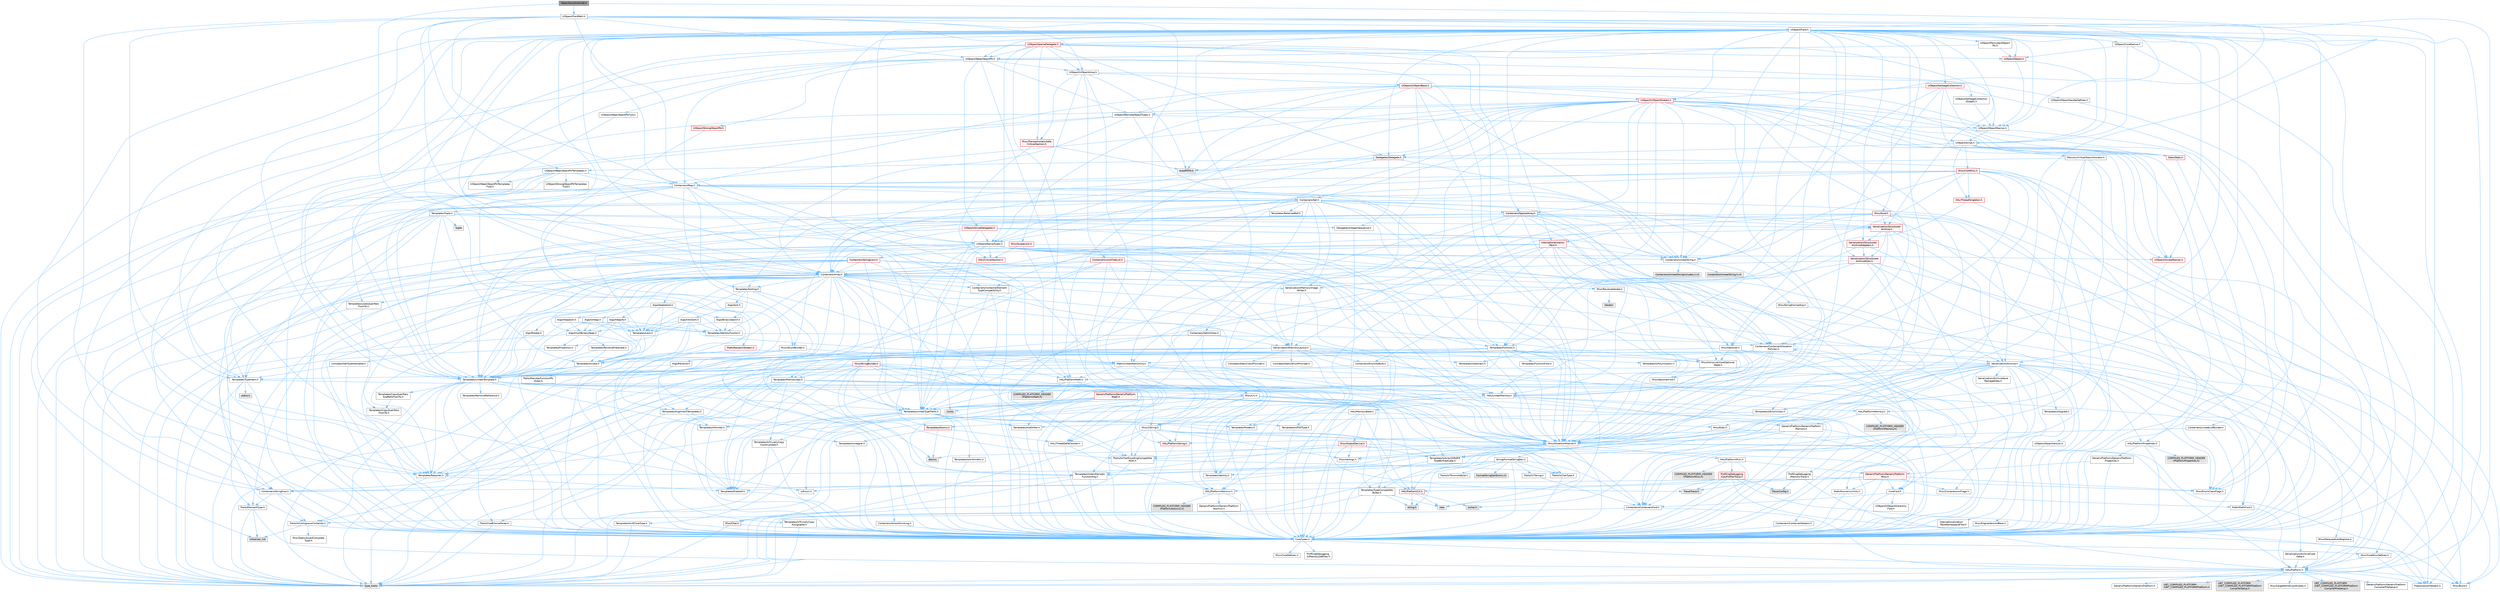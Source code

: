 digraph "ObjectSaveOverride.h"
{
 // INTERACTIVE_SVG=YES
 // LATEX_PDF_SIZE
  bgcolor="transparent";
  edge [fontname=Helvetica,fontsize=10,labelfontname=Helvetica,labelfontsize=10];
  node [fontname=Helvetica,fontsize=10,shape=box,height=0.2,width=0.4];
  Node1 [id="Node000001",label="ObjectSaveOverride.h",height=0.2,width=0.4,color="gray40", fillcolor="grey60", style="filled", fontcolor="black",tooltip=" "];
  Node1 -> Node2 [id="edge1_Node000001_Node000002",color="steelblue1",style="solid",tooltip=" "];
  Node2 [id="Node000002",label="Containers/Array.h",height=0.2,width=0.4,color="grey40", fillcolor="white", style="filled",URL="$df/dd0/Array_8h.html",tooltip=" "];
  Node2 -> Node3 [id="edge2_Node000002_Node000003",color="steelblue1",style="solid",tooltip=" "];
  Node3 [id="Node000003",label="CoreTypes.h",height=0.2,width=0.4,color="grey40", fillcolor="white", style="filled",URL="$dc/dec/CoreTypes_8h.html",tooltip=" "];
  Node3 -> Node4 [id="edge3_Node000003_Node000004",color="steelblue1",style="solid",tooltip=" "];
  Node4 [id="Node000004",label="HAL/Platform.h",height=0.2,width=0.4,color="grey40", fillcolor="white", style="filled",URL="$d9/dd0/Platform_8h.html",tooltip=" "];
  Node4 -> Node5 [id="edge4_Node000004_Node000005",color="steelblue1",style="solid",tooltip=" "];
  Node5 [id="Node000005",label="Misc/Build.h",height=0.2,width=0.4,color="grey40", fillcolor="white", style="filled",URL="$d3/dbb/Build_8h.html",tooltip=" "];
  Node4 -> Node6 [id="edge5_Node000004_Node000006",color="steelblue1",style="solid",tooltip=" "];
  Node6 [id="Node000006",label="Misc/LargeWorldCoordinates.h",height=0.2,width=0.4,color="grey40", fillcolor="white", style="filled",URL="$d2/dcb/LargeWorldCoordinates_8h.html",tooltip=" "];
  Node4 -> Node7 [id="edge6_Node000004_Node000007",color="steelblue1",style="solid",tooltip=" "];
  Node7 [id="Node000007",label="type_traits",height=0.2,width=0.4,color="grey60", fillcolor="#E0E0E0", style="filled",tooltip=" "];
  Node4 -> Node8 [id="edge7_Node000004_Node000008",color="steelblue1",style="solid",tooltip=" "];
  Node8 [id="Node000008",label="PreprocessorHelpers.h",height=0.2,width=0.4,color="grey40", fillcolor="white", style="filled",URL="$db/ddb/PreprocessorHelpers_8h.html",tooltip=" "];
  Node4 -> Node9 [id="edge8_Node000004_Node000009",color="steelblue1",style="solid",tooltip=" "];
  Node9 [id="Node000009",label="UBT_COMPILED_PLATFORM\l/UBT_COMPILED_PLATFORMPlatform\lCompilerPreSetup.h",height=0.2,width=0.4,color="grey60", fillcolor="#E0E0E0", style="filled",tooltip=" "];
  Node4 -> Node10 [id="edge9_Node000004_Node000010",color="steelblue1",style="solid",tooltip=" "];
  Node10 [id="Node000010",label="GenericPlatform/GenericPlatform\lCompilerPreSetup.h",height=0.2,width=0.4,color="grey40", fillcolor="white", style="filled",URL="$d9/dc8/GenericPlatformCompilerPreSetup_8h.html",tooltip=" "];
  Node4 -> Node11 [id="edge10_Node000004_Node000011",color="steelblue1",style="solid",tooltip=" "];
  Node11 [id="Node000011",label="GenericPlatform/GenericPlatform.h",height=0.2,width=0.4,color="grey40", fillcolor="white", style="filled",URL="$d6/d84/GenericPlatform_8h.html",tooltip=" "];
  Node4 -> Node12 [id="edge11_Node000004_Node000012",color="steelblue1",style="solid",tooltip=" "];
  Node12 [id="Node000012",label="UBT_COMPILED_PLATFORM\l/UBT_COMPILED_PLATFORMPlatform.h",height=0.2,width=0.4,color="grey60", fillcolor="#E0E0E0", style="filled",tooltip=" "];
  Node4 -> Node13 [id="edge12_Node000004_Node000013",color="steelblue1",style="solid",tooltip=" "];
  Node13 [id="Node000013",label="UBT_COMPILED_PLATFORM\l/UBT_COMPILED_PLATFORMPlatform\lCompilerSetup.h",height=0.2,width=0.4,color="grey60", fillcolor="#E0E0E0", style="filled",tooltip=" "];
  Node3 -> Node14 [id="edge13_Node000003_Node000014",color="steelblue1",style="solid",tooltip=" "];
  Node14 [id="Node000014",label="ProfilingDebugging\l/UMemoryDefines.h",height=0.2,width=0.4,color="grey40", fillcolor="white", style="filled",URL="$d2/da2/UMemoryDefines_8h.html",tooltip=" "];
  Node3 -> Node15 [id="edge14_Node000003_Node000015",color="steelblue1",style="solid",tooltip=" "];
  Node15 [id="Node000015",label="Misc/CoreMiscDefines.h",height=0.2,width=0.4,color="grey40", fillcolor="white", style="filled",URL="$da/d38/CoreMiscDefines_8h.html",tooltip=" "];
  Node15 -> Node4 [id="edge15_Node000015_Node000004",color="steelblue1",style="solid",tooltip=" "];
  Node15 -> Node8 [id="edge16_Node000015_Node000008",color="steelblue1",style="solid",tooltip=" "];
  Node3 -> Node16 [id="edge17_Node000003_Node000016",color="steelblue1",style="solid",tooltip=" "];
  Node16 [id="Node000016",label="Misc/CoreDefines.h",height=0.2,width=0.4,color="grey40", fillcolor="white", style="filled",URL="$d3/dd2/CoreDefines_8h.html",tooltip=" "];
  Node2 -> Node17 [id="edge18_Node000002_Node000017",color="steelblue1",style="solid",tooltip=" "];
  Node17 [id="Node000017",label="Misc/AssertionMacros.h",height=0.2,width=0.4,color="grey40", fillcolor="white", style="filled",URL="$d0/dfa/AssertionMacros_8h.html",tooltip=" "];
  Node17 -> Node3 [id="edge19_Node000017_Node000003",color="steelblue1",style="solid",tooltip=" "];
  Node17 -> Node4 [id="edge20_Node000017_Node000004",color="steelblue1",style="solid",tooltip=" "];
  Node17 -> Node18 [id="edge21_Node000017_Node000018",color="steelblue1",style="solid",tooltip=" "];
  Node18 [id="Node000018",label="HAL/PlatformMisc.h",height=0.2,width=0.4,color="grey40", fillcolor="white", style="filled",URL="$d0/df5/PlatformMisc_8h.html",tooltip=" "];
  Node18 -> Node3 [id="edge22_Node000018_Node000003",color="steelblue1",style="solid",tooltip=" "];
  Node18 -> Node19 [id="edge23_Node000018_Node000019",color="steelblue1",style="solid",tooltip=" "];
  Node19 [id="Node000019",label="GenericPlatform/GenericPlatform\lMisc.h",height=0.2,width=0.4,color="red", fillcolor="#FFF0F0", style="filled",URL="$db/d9a/GenericPlatformMisc_8h.html",tooltip=" "];
  Node19 -> Node20 [id="edge24_Node000019_Node000020",color="steelblue1",style="solid",tooltip=" "];
  Node20 [id="Node000020",label="Containers/StringFwd.h",height=0.2,width=0.4,color="grey40", fillcolor="white", style="filled",URL="$df/d37/StringFwd_8h.html",tooltip=" "];
  Node20 -> Node3 [id="edge25_Node000020_Node000003",color="steelblue1",style="solid",tooltip=" "];
  Node20 -> Node21 [id="edge26_Node000020_Node000021",color="steelblue1",style="solid",tooltip=" "];
  Node21 [id="Node000021",label="Traits/ElementType.h",height=0.2,width=0.4,color="grey40", fillcolor="white", style="filled",URL="$d5/d4f/ElementType_8h.html",tooltip=" "];
  Node21 -> Node4 [id="edge27_Node000021_Node000004",color="steelblue1",style="solid",tooltip=" "];
  Node21 -> Node22 [id="edge28_Node000021_Node000022",color="steelblue1",style="solid",tooltip=" "];
  Node22 [id="Node000022",label="initializer_list",height=0.2,width=0.4,color="grey60", fillcolor="#E0E0E0", style="filled",tooltip=" "];
  Node21 -> Node7 [id="edge29_Node000021_Node000007",color="steelblue1",style="solid",tooltip=" "];
  Node20 -> Node23 [id="edge30_Node000020_Node000023",color="steelblue1",style="solid",tooltip=" "];
  Node23 [id="Node000023",label="Traits/IsContiguousContainer.h",height=0.2,width=0.4,color="grey40", fillcolor="white", style="filled",URL="$d5/d3c/IsContiguousContainer_8h.html",tooltip=" "];
  Node23 -> Node3 [id="edge31_Node000023_Node000003",color="steelblue1",style="solid",tooltip=" "];
  Node23 -> Node24 [id="edge32_Node000023_Node000024",color="steelblue1",style="solid",tooltip=" "];
  Node24 [id="Node000024",label="Misc/StaticAssertComplete\lType.h",height=0.2,width=0.4,color="grey40", fillcolor="white", style="filled",URL="$d5/d4e/StaticAssertCompleteType_8h.html",tooltip=" "];
  Node23 -> Node22 [id="edge33_Node000023_Node000022",color="steelblue1",style="solid",tooltip=" "];
  Node19 -> Node25 [id="edge34_Node000019_Node000025",color="steelblue1",style="solid",tooltip=" "];
  Node25 [id="Node000025",label="CoreFwd.h",height=0.2,width=0.4,color="grey40", fillcolor="white", style="filled",URL="$d1/d1e/CoreFwd_8h.html",tooltip=" "];
  Node25 -> Node3 [id="edge35_Node000025_Node000003",color="steelblue1",style="solid",tooltip=" "];
  Node25 -> Node26 [id="edge36_Node000025_Node000026",color="steelblue1",style="solid",tooltip=" "];
  Node26 [id="Node000026",label="Containers/ContainersFwd.h",height=0.2,width=0.4,color="grey40", fillcolor="white", style="filled",URL="$d4/d0a/ContainersFwd_8h.html",tooltip=" "];
  Node26 -> Node4 [id="edge37_Node000026_Node000004",color="steelblue1",style="solid",tooltip=" "];
  Node26 -> Node3 [id="edge38_Node000026_Node000003",color="steelblue1",style="solid",tooltip=" "];
  Node26 -> Node23 [id="edge39_Node000026_Node000023",color="steelblue1",style="solid",tooltip=" "];
  Node25 -> Node27 [id="edge40_Node000025_Node000027",color="steelblue1",style="solid",tooltip=" "];
  Node27 [id="Node000027",label="Math/MathFwd.h",height=0.2,width=0.4,color="grey40", fillcolor="white", style="filled",URL="$d2/d10/MathFwd_8h.html",tooltip=" "];
  Node27 -> Node4 [id="edge41_Node000027_Node000004",color="steelblue1",style="solid",tooltip=" "];
  Node25 -> Node28 [id="edge42_Node000025_Node000028",color="steelblue1",style="solid",tooltip=" "];
  Node28 [id="Node000028",label="UObject/UObjectHierarchy\lFwd.h",height=0.2,width=0.4,color="grey40", fillcolor="white", style="filled",URL="$d3/d13/UObjectHierarchyFwd_8h.html",tooltip=" "];
  Node19 -> Node3 [id="edge43_Node000019_Node000003",color="steelblue1",style="solid",tooltip=" "];
  Node19 -> Node30 [id="edge44_Node000019_Node000030",color="steelblue1",style="solid",tooltip=" "];
  Node30 [id="Node000030",label="HAL/PlatformCrt.h",height=0.2,width=0.4,color="red", fillcolor="#FFF0F0", style="filled",URL="$d8/d75/PlatformCrt_8h.html",tooltip=" "];
  Node30 -> Node31 [id="edge45_Node000030_Node000031",color="steelblue1",style="solid",tooltip=" "];
  Node31 [id="Node000031",label="new",height=0.2,width=0.4,color="grey60", fillcolor="#E0E0E0", style="filled",tooltip=" "];
  Node30 -> Node32 [id="edge46_Node000030_Node000032",color="steelblue1",style="solid",tooltip=" "];
  Node32 [id="Node000032",label="wchar.h",height=0.2,width=0.4,color="grey60", fillcolor="#E0E0E0", style="filled",tooltip=" "];
  Node30 -> Node39 [id="edge47_Node000030_Node000039",color="steelblue1",style="solid",tooltip=" "];
  Node39 [id="Node000039",label="string.h",height=0.2,width=0.4,color="grey60", fillcolor="#E0E0E0", style="filled",tooltip=" "];
  Node19 -> Node40 [id="edge48_Node000019_Node000040",color="steelblue1",style="solid",tooltip=" "];
  Node40 [id="Node000040",label="Math/NumericLimits.h",height=0.2,width=0.4,color="grey40", fillcolor="white", style="filled",URL="$df/d1b/NumericLimits_8h.html",tooltip=" "];
  Node40 -> Node3 [id="edge49_Node000040_Node000003",color="steelblue1",style="solid",tooltip=" "];
  Node19 -> Node41 [id="edge50_Node000019_Node000041",color="steelblue1",style="solid",tooltip=" "];
  Node41 [id="Node000041",label="Misc/CompressionFlags.h",height=0.2,width=0.4,color="grey40", fillcolor="white", style="filled",URL="$d9/d76/CompressionFlags_8h.html",tooltip=" "];
  Node19 -> Node42 [id="edge51_Node000019_Node000042",color="steelblue1",style="solid",tooltip=" "];
  Node42 [id="Node000042",label="Misc/EnumClassFlags.h",height=0.2,width=0.4,color="grey40", fillcolor="white", style="filled",URL="$d8/de7/EnumClassFlags_8h.html",tooltip=" "];
  Node18 -> Node45 [id="edge52_Node000018_Node000045",color="steelblue1",style="solid",tooltip=" "];
  Node45 [id="Node000045",label="COMPILED_PLATFORM_HEADER\l(PlatformMisc.h)",height=0.2,width=0.4,color="grey60", fillcolor="#E0E0E0", style="filled",tooltip=" "];
  Node18 -> Node46 [id="edge53_Node000018_Node000046",color="steelblue1",style="solid",tooltip=" "];
  Node46 [id="Node000046",label="ProfilingDebugging\l/CpuProfilerTrace.h",height=0.2,width=0.4,color="red", fillcolor="#FFF0F0", style="filled",URL="$da/dcb/CpuProfilerTrace_8h.html",tooltip=" "];
  Node46 -> Node3 [id="edge54_Node000046_Node000003",color="steelblue1",style="solid",tooltip=" "];
  Node46 -> Node26 [id="edge55_Node000046_Node000026",color="steelblue1",style="solid",tooltip=" "];
  Node46 -> Node47 [id="edge56_Node000046_Node000047",color="steelblue1",style="solid",tooltip=" "];
  Node47 [id="Node000047",label="HAL/PlatformAtomics.h",height=0.2,width=0.4,color="grey40", fillcolor="white", style="filled",URL="$d3/d36/PlatformAtomics_8h.html",tooltip=" "];
  Node47 -> Node3 [id="edge57_Node000047_Node000003",color="steelblue1",style="solid",tooltip=" "];
  Node47 -> Node48 [id="edge58_Node000047_Node000048",color="steelblue1",style="solid",tooltip=" "];
  Node48 [id="Node000048",label="GenericPlatform/GenericPlatform\lAtomics.h",height=0.2,width=0.4,color="grey40", fillcolor="white", style="filled",URL="$da/d72/GenericPlatformAtomics_8h.html",tooltip=" "];
  Node48 -> Node3 [id="edge59_Node000048_Node000003",color="steelblue1",style="solid",tooltip=" "];
  Node47 -> Node49 [id="edge60_Node000047_Node000049",color="steelblue1",style="solid",tooltip=" "];
  Node49 [id="Node000049",label="COMPILED_PLATFORM_HEADER\l(PlatformAtomics.h)",height=0.2,width=0.4,color="grey60", fillcolor="#E0E0E0", style="filled",tooltip=" "];
  Node46 -> Node8 [id="edge61_Node000046_Node000008",color="steelblue1",style="solid",tooltip=" "];
  Node46 -> Node5 [id="edge62_Node000046_Node000005",color="steelblue1",style="solid",tooltip=" "];
  Node46 -> Node50 [id="edge63_Node000046_Node000050",color="steelblue1",style="solid",tooltip=" "];
  Node50 [id="Node000050",label="Trace/Config.h",height=0.2,width=0.4,color="grey60", fillcolor="#E0E0E0", style="filled",tooltip=" "];
  Node46 -> Node53 [id="edge64_Node000046_Node000053",color="steelblue1",style="solid",tooltip=" "];
  Node53 [id="Node000053",label="Trace/Trace.h",height=0.2,width=0.4,color="grey60", fillcolor="#E0E0E0", style="filled",tooltip=" "];
  Node17 -> Node8 [id="edge65_Node000017_Node000008",color="steelblue1",style="solid",tooltip=" "];
  Node17 -> Node54 [id="edge66_Node000017_Node000054",color="steelblue1",style="solid",tooltip=" "];
  Node54 [id="Node000054",label="Templates/EnableIf.h",height=0.2,width=0.4,color="grey40", fillcolor="white", style="filled",URL="$d7/d60/EnableIf_8h.html",tooltip=" "];
  Node54 -> Node3 [id="edge67_Node000054_Node000003",color="steelblue1",style="solid",tooltip=" "];
  Node17 -> Node55 [id="edge68_Node000017_Node000055",color="steelblue1",style="solid",tooltip=" "];
  Node55 [id="Node000055",label="Templates/IsArrayOrRefOf\lTypeByPredicate.h",height=0.2,width=0.4,color="grey40", fillcolor="white", style="filled",URL="$d6/da1/IsArrayOrRefOfTypeByPredicate_8h.html",tooltip=" "];
  Node55 -> Node3 [id="edge69_Node000055_Node000003",color="steelblue1",style="solid",tooltip=" "];
  Node17 -> Node56 [id="edge70_Node000017_Node000056",color="steelblue1",style="solid",tooltip=" "];
  Node56 [id="Node000056",label="Templates/IsValidVariadic\lFunctionArg.h",height=0.2,width=0.4,color="grey40", fillcolor="white", style="filled",URL="$d0/dc8/IsValidVariadicFunctionArg_8h.html",tooltip=" "];
  Node56 -> Node3 [id="edge71_Node000056_Node000003",color="steelblue1",style="solid",tooltip=" "];
  Node56 -> Node57 [id="edge72_Node000056_Node000057",color="steelblue1",style="solid",tooltip=" "];
  Node57 [id="Node000057",label="IsEnum.h",height=0.2,width=0.4,color="grey40", fillcolor="white", style="filled",URL="$d4/de5/IsEnum_8h.html",tooltip=" "];
  Node56 -> Node7 [id="edge73_Node000056_Node000007",color="steelblue1",style="solid",tooltip=" "];
  Node17 -> Node58 [id="edge74_Node000017_Node000058",color="steelblue1",style="solid",tooltip=" "];
  Node58 [id="Node000058",label="Traits/IsCharEncodingCompatible\lWith.h",height=0.2,width=0.4,color="grey40", fillcolor="white", style="filled",URL="$df/dd1/IsCharEncodingCompatibleWith_8h.html",tooltip=" "];
  Node58 -> Node7 [id="edge75_Node000058_Node000007",color="steelblue1",style="solid",tooltip=" "];
  Node58 -> Node59 [id="edge76_Node000058_Node000059",color="steelblue1",style="solid",tooltip=" "];
  Node59 [id="Node000059",label="Traits/IsCharType.h",height=0.2,width=0.4,color="grey40", fillcolor="white", style="filled",URL="$db/d51/IsCharType_8h.html",tooltip=" "];
  Node59 -> Node3 [id="edge77_Node000059_Node000003",color="steelblue1",style="solid",tooltip=" "];
  Node17 -> Node60 [id="edge78_Node000017_Node000060",color="steelblue1",style="solid",tooltip=" "];
  Node60 [id="Node000060",label="Misc/VarArgs.h",height=0.2,width=0.4,color="grey40", fillcolor="white", style="filled",URL="$d5/d6f/VarArgs_8h.html",tooltip=" "];
  Node60 -> Node3 [id="edge79_Node000060_Node000003",color="steelblue1",style="solid",tooltip=" "];
  Node17 -> Node61 [id="edge80_Node000017_Node000061",color="steelblue1",style="solid",tooltip=" "];
  Node61 [id="Node000061",label="String/FormatStringSan.h",height=0.2,width=0.4,color="grey40", fillcolor="white", style="filled",URL="$d3/d8b/FormatStringSan_8h.html",tooltip=" "];
  Node61 -> Node7 [id="edge81_Node000061_Node000007",color="steelblue1",style="solid",tooltip=" "];
  Node61 -> Node3 [id="edge82_Node000061_Node000003",color="steelblue1",style="solid",tooltip=" "];
  Node61 -> Node62 [id="edge83_Node000061_Node000062",color="steelblue1",style="solid",tooltip=" "];
  Node62 [id="Node000062",label="Templates/Requires.h",height=0.2,width=0.4,color="grey40", fillcolor="white", style="filled",URL="$dc/d96/Requires_8h.html",tooltip=" "];
  Node62 -> Node54 [id="edge84_Node000062_Node000054",color="steelblue1",style="solid",tooltip=" "];
  Node62 -> Node7 [id="edge85_Node000062_Node000007",color="steelblue1",style="solid",tooltip=" "];
  Node61 -> Node63 [id="edge86_Node000061_Node000063",color="steelblue1",style="solid",tooltip=" "];
  Node63 [id="Node000063",label="Templates/Identity.h",height=0.2,width=0.4,color="grey40", fillcolor="white", style="filled",URL="$d0/dd5/Identity_8h.html",tooltip=" "];
  Node61 -> Node56 [id="edge87_Node000061_Node000056",color="steelblue1",style="solid",tooltip=" "];
  Node61 -> Node59 [id="edge88_Node000061_Node000059",color="steelblue1",style="solid",tooltip=" "];
  Node61 -> Node64 [id="edge89_Node000061_Node000064",color="steelblue1",style="solid",tooltip=" "];
  Node64 [id="Node000064",label="Traits/IsTEnumAsByte.h",height=0.2,width=0.4,color="grey40", fillcolor="white", style="filled",URL="$d1/de6/IsTEnumAsByte_8h.html",tooltip=" "];
  Node61 -> Node65 [id="edge90_Node000061_Node000065",color="steelblue1",style="solid",tooltip=" "];
  Node65 [id="Node000065",label="Traits/IsTString.h",height=0.2,width=0.4,color="grey40", fillcolor="white", style="filled",URL="$d0/df8/IsTString_8h.html",tooltip=" "];
  Node65 -> Node26 [id="edge91_Node000065_Node000026",color="steelblue1",style="solid",tooltip=" "];
  Node61 -> Node26 [id="edge92_Node000061_Node000026",color="steelblue1",style="solid",tooltip=" "];
  Node61 -> Node66 [id="edge93_Node000061_Node000066",color="steelblue1",style="solid",tooltip=" "];
  Node66 [id="Node000066",label="FormatStringSanErrors.inl",height=0.2,width=0.4,color="grey60", fillcolor="#E0E0E0", style="filled",tooltip=" "];
  Node17 -> Node67 [id="edge94_Node000017_Node000067",color="steelblue1",style="solid",tooltip=" "];
  Node67 [id="Node000067",label="atomic",height=0.2,width=0.4,color="grey60", fillcolor="#E0E0E0", style="filled",tooltip=" "];
  Node2 -> Node68 [id="edge95_Node000002_Node000068",color="steelblue1",style="solid",tooltip=" "];
  Node68 [id="Node000068",label="Misc/IntrusiveUnsetOptional\lState.h",height=0.2,width=0.4,color="grey40", fillcolor="white", style="filled",URL="$d2/d0a/IntrusiveUnsetOptionalState_8h.html",tooltip=" "];
  Node68 -> Node69 [id="edge96_Node000068_Node000069",color="steelblue1",style="solid",tooltip=" "];
  Node69 [id="Node000069",label="Misc/OptionalFwd.h",height=0.2,width=0.4,color="grey40", fillcolor="white", style="filled",URL="$dc/d50/OptionalFwd_8h.html",tooltip=" "];
  Node2 -> Node70 [id="edge97_Node000002_Node000070",color="steelblue1",style="solid",tooltip=" "];
  Node70 [id="Node000070",label="Misc/ReverseIterate.h",height=0.2,width=0.4,color="grey40", fillcolor="white", style="filled",URL="$db/de3/ReverseIterate_8h.html",tooltip=" "];
  Node70 -> Node4 [id="edge98_Node000070_Node000004",color="steelblue1",style="solid",tooltip=" "];
  Node70 -> Node71 [id="edge99_Node000070_Node000071",color="steelblue1",style="solid",tooltip=" "];
  Node71 [id="Node000071",label="iterator",height=0.2,width=0.4,color="grey60", fillcolor="#E0E0E0", style="filled",tooltip=" "];
  Node2 -> Node72 [id="edge100_Node000002_Node000072",color="steelblue1",style="solid",tooltip=" "];
  Node72 [id="Node000072",label="HAL/UnrealMemory.h",height=0.2,width=0.4,color="grey40", fillcolor="white", style="filled",URL="$d9/d96/UnrealMemory_8h.html",tooltip=" "];
  Node72 -> Node3 [id="edge101_Node000072_Node000003",color="steelblue1",style="solid",tooltip=" "];
  Node72 -> Node73 [id="edge102_Node000072_Node000073",color="steelblue1",style="solid",tooltip=" "];
  Node73 [id="Node000073",label="GenericPlatform/GenericPlatform\lMemory.h",height=0.2,width=0.4,color="grey40", fillcolor="white", style="filled",URL="$dd/d22/GenericPlatformMemory_8h.html",tooltip=" "];
  Node73 -> Node25 [id="edge103_Node000073_Node000025",color="steelblue1",style="solid",tooltip=" "];
  Node73 -> Node3 [id="edge104_Node000073_Node000003",color="steelblue1",style="solid",tooltip=" "];
  Node73 -> Node74 [id="edge105_Node000073_Node000074",color="steelblue1",style="solid",tooltip=" "];
  Node74 [id="Node000074",label="HAL/PlatformString.h",height=0.2,width=0.4,color="red", fillcolor="#FFF0F0", style="filled",URL="$db/db5/PlatformString_8h.html",tooltip=" "];
  Node74 -> Node3 [id="edge106_Node000074_Node000003",color="steelblue1",style="solid",tooltip=" "];
  Node73 -> Node39 [id="edge107_Node000073_Node000039",color="steelblue1",style="solid",tooltip=" "];
  Node73 -> Node32 [id="edge108_Node000073_Node000032",color="steelblue1",style="solid",tooltip=" "];
  Node72 -> Node76 [id="edge109_Node000072_Node000076",color="steelblue1",style="solid",tooltip=" "];
  Node76 [id="Node000076",label="HAL/MemoryBase.h",height=0.2,width=0.4,color="grey40", fillcolor="white", style="filled",URL="$d6/d9f/MemoryBase_8h.html",tooltip=" "];
  Node76 -> Node3 [id="edge110_Node000076_Node000003",color="steelblue1",style="solid",tooltip=" "];
  Node76 -> Node47 [id="edge111_Node000076_Node000047",color="steelblue1",style="solid",tooltip=" "];
  Node76 -> Node30 [id="edge112_Node000076_Node000030",color="steelblue1",style="solid",tooltip=" "];
  Node76 -> Node77 [id="edge113_Node000076_Node000077",color="steelblue1",style="solid",tooltip=" "];
  Node77 [id="Node000077",label="Misc/Exec.h",height=0.2,width=0.4,color="grey40", fillcolor="white", style="filled",URL="$de/ddb/Exec_8h.html",tooltip=" "];
  Node77 -> Node3 [id="edge114_Node000077_Node000003",color="steelblue1",style="solid",tooltip=" "];
  Node77 -> Node17 [id="edge115_Node000077_Node000017",color="steelblue1",style="solid",tooltip=" "];
  Node76 -> Node78 [id="edge116_Node000076_Node000078",color="steelblue1",style="solid",tooltip=" "];
  Node78 [id="Node000078",label="Misc/OutputDevice.h",height=0.2,width=0.4,color="red", fillcolor="#FFF0F0", style="filled",URL="$d7/d32/OutputDevice_8h.html",tooltip=" "];
  Node78 -> Node25 [id="edge117_Node000078_Node000025",color="steelblue1",style="solid",tooltip=" "];
  Node78 -> Node3 [id="edge118_Node000078_Node000003",color="steelblue1",style="solid",tooltip=" "];
  Node78 -> Node60 [id="edge119_Node000078_Node000060",color="steelblue1",style="solid",tooltip=" "];
  Node78 -> Node55 [id="edge120_Node000078_Node000055",color="steelblue1",style="solid",tooltip=" "];
  Node78 -> Node56 [id="edge121_Node000078_Node000056",color="steelblue1",style="solid",tooltip=" "];
  Node78 -> Node58 [id="edge122_Node000078_Node000058",color="steelblue1",style="solid",tooltip=" "];
  Node76 -> Node80 [id="edge123_Node000076_Node000080",color="steelblue1",style="solid",tooltip=" "];
  Node80 [id="Node000080",label="Templates/Atomic.h",height=0.2,width=0.4,color="red", fillcolor="#FFF0F0", style="filled",URL="$d3/d91/Atomic_8h.html",tooltip=" "];
  Node80 -> Node81 [id="edge124_Node000080_Node000081",color="steelblue1",style="solid",tooltip=" "];
  Node81 [id="Node000081",label="HAL/ThreadSafeCounter.h",height=0.2,width=0.4,color="grey40", fillcolor="white", style="filled",URL="$dc/dc9/ThreadSafeCounter_8h.html",tooltip=" "];
  Node81 -> Node3 [id="edge125_Node000081_Node000003",color="steelblue1",style="solid",tooltip=" "];
  Node81 -> Node47 [id="edge126_Node000081_Node000047",color="steelblue1",style="solid",tooltip=" "];
  Node80 -> Node83 [id="edge127_Node000080_Node000083",color="steelblue1",style="solid",tooltip=" "];
  Node83 [id="Node000083",label="Templates/IsIntegral.h",height=0.2,width=0.4,color="grey40", fillcolor="white", style="filled",URL="$da/d64/IsIntegral_8h.html",tooltip=" "];
  Node83 -> Node3 [id="edge128_Node000083_Node000003",color="steelblue1",style="solid",tooltip=" "];
  Node80 -> Node67 [id="edge129_Node000080_Node000067",color="steelblue1",style="solid",tooltip=" "];
  Node72 -> Node89 [id="edge130_Node000072_Node000089",color="steelblue1",style="solid",tooltip=" "];
  Node89 [id="Node000089",label="HAL/PlatformMemory.h",height=0.2,width=0.4,color="grey40", fillcolor="white", style="filled",URL="$de/d68/PlatformMemory_8h.html",tooltip=" "];
  Node89 -> Node3 [id="edge131_Node000089_Node000003",color="steelblue1",style="solid",tooltip=" "];
  Node89 -> Node73 [id="edge132_Node000089_Node000073",color="steelblue1",style="solid",tooltip=" "];
  Node89 -> Node90 [id="edge133_Node000089_Node000090",color="steelblue1",style="solid",tooltip=" "];
  Node90 [id="Node000090",label="COMPILED_PLATFORM_HEADER\l(PlatformMemory.h)",height=0.2,width=0.4,color="grey60", fillcolor="#E0E0E0", style="filled",tooltip=" "];
  Node72 -> Node91 [id="edge134_Node000072_Node000091",color="steelblue1",style="solid",tooltip=" "];
  Node91 [id="Node000091",label="ProfilingDebugging\l/MemoryTrace.h",height=0.2,width=0.4,color="grey40", fillcolor="white", style="filled",URL="$da/dd7/MemoryTrace_8h.html",tooltip=" "];
  Node91 -> Node4 [id="edge135_Node000091_Node000004",color="steelblue1",style="solid",tooltip=" "];
  Node91 -> Node42 [id="edge136_Node000091_Node000042",color="steelblue1",style="solid",tooltip=" "];
  Node91 -> Node50 [id="edge137_Node000091_Node000050",color="steelblue1",style="solid",tooltip=" "];
  Node91 -> Node53 [id="edge138_Node000091_Node000053",color="steelblue1",style="solid",tooltip=" "];
  Node72 -> Node92 [id="edge139_Node000072_Node000092",color="steelblue1",style="solid",tooltip=" "];
  Node92 [id="Node000092",label="Templates/IsPointer.h",height=0.2,width=0.4,color="grey40", fillcolor="white", style="filled",URL="$d7/d05/IsPointer_8h.html",tooltip=" "];
  Node92 -> Node3 [id="edge140_Node000092_Node000003",color="steelblue1",style="solid",tooltip=" "];
  Node2 -> Node93 [id="edge141_Node000002_Node000093",color="steelblue1",style="solid",tooltip=" "];
  Node93 [id="Node000093",label="Templates/UnrealTypeTraits.h",height=0.2,width=0.4,color="grey40", fillcolor="white", style="filled",URL="$d2/d2d/UnrealTypeTraits_8h.html",tooltip=" "];
  Node93 -> Node3 [id="edge142_Node000093_Node000003",color="steelblue1",style="solid",tooltip=" "];
  Node93 -> Node92 [id="edge143_Node000093_Node000092",color="steelblue1",style="solid",tooltip=" "];
  Node93 -> Node17 [id="edge144_Node000093_Node000017",color="steelblue1",style="solid",tooltip=" "];
  Node93 -> Node85 [id="edge145_Node000093_Node000085",color="steelblue1",style="solid",tooltip=" "];
  Node85 [id="Node000085",label="Templates/AndOrNot.h",height=0.2,width=0.4,color="grey40", fillcolor="white", style="filled",URL="$db/d0a/AndOrNot_8h.html",tooltip=" "];
  Node85 -> Node3 [id="edge146_Node000085_Node000003",color="steelblue1",style="solid",tooltip=" "];
  Node93 -> Node54 [id="edge147_Node000093_Node000054",color="steelblue1",style="solid",tooltip=" "];
  Node93 -> Node94 [id="edge148_Node000093_Node000094",color="steelblue1",style="solid",tooltip=" "];
  Node94 [id="Node000094",label="Templates/IsArithmetic.h",height=0.2,width=0.4,color="grey40", fillcolor="white", style="filled",URL="$d2/d5d/IsArithmetic_8h.html",tooltip=" "];
  Node94 -> Node3 [id="edge149_Node000094_Node000003",color="steelblue1",style="solid",tooltip=" "];
  Node93 -> Node57 [id="edge150_Node000093_Node000057",color="steelblue1",style="solid",tooltip=" "];
  Node93 -> Node95 [id="edge151_Node000093_Node000095",color="steelblue1",style="solid",tooltip=" "];
  Node95 [id="Node000095",label="Templates/Models.h",height=0.2,width=0.4,color="grey40", fillcolor="white", style="filled",URL="$d3/d0c/Models_8h.html",tooltip=" "];
  Node95 -> Node63 [id="edge152_Node000095_Node000063",color="steelblue1",style="solid",tooltip=" "];
  Node93 -> Node96 [id="edge153_Node000093_Node000096",color="steelblue1",style="solid",tooltip=" "];
  Node96 [id="Node000096",label="Templates/IsPODType.h",height=0.2,width=0.4,color="grey40", fillcolor="white", style="filled",URL="$d7/db1/IsPODType_8h.html",tooltip=" "];
  Node96 -> Node3 [id="edge154_Node000096_Node000003",color="steelblue1",style="solid",tooltip=" "];
  Node93 -> Node97 [id="edge155_Node000093_Node000097",color="steelblue1",style="solid",tooltip=" "];
  Node97 [id="Node000097",label="Templates/IsUECoreType.h",height=0.2,width=0.4,color="grey40", fillcolor="white", style="filled",URL="$d1/db8/IsUECoreType_8h.html",tooltip=" "];
  Node97 -> Node3 [id="edge156_Node000097_Node000003",color="steelblue1",style="solid",tooltip=" "];
  Node97 -> Node7 [id="edge157_Node000097_Node000007",color="steelblue1",style="solid",tooltip=" "];
  Node93 -> Node86 [id="edge158_Node000093_Node000086",color="steelblue1",style="solid",tooltip=" "];
  Node86 [id="Node000086",label="Templates/IsTriviallyCopy\lConstructible.h",height=0.2,width=0.4,color="grey40", fillcolor="white", style="filled",URL="$d3/d78/IsTriviallyCopyConstructible_8h.html",tooltip=" "];
  Node86 -> Node3 [id="edge159_Node000086_Node000003",color="steelblue1",style="solid",tooltip=" "];
  Node86 -> Node7 [id="edge160_Node000086_Node000007",color="steelblue1",style="solid",tooltip=" "];
  Node2 -> Node98 [id="edge161_Node000002_Node000098",color="steelblue1",style="solid",tooltip=" "];
  Node98 [id="Node000098",label="Templates/UnrealTemplate.h",height=0.2,width=0.4,color="grey40", fillcolor="white", style="filled",URL="$d4/d24/UnrealTemplate_8h.html",tooltip=" "];
  Node98 -> Node3 [id="edge162_Node000098_Node000003",color="steelblue1",style="solid",tooltip=" "];
  Node98 -> Node92 [id="edge163_Node000098_Node000092",color="steelblue1",style="solid",tooltip=" "];
  Node98 -> Node72 [id="edge164_Node000098_Node000072",color="steelblue1",style="solid",tooltip=" "];
  Node98 -> Node99 [id="edge165_Node000098_Node000099",color="steelblue1",style="solid",tooltip=" "];
  Node99 [id="Node000099",label="Templates/CopyQualifiers\lAndRefsFromTo.h",height=0.2,width=0.4,color="grey40", fillcolor="white", style="filled",URL="$d3/db3/CopyQualifiersAndRefsFromTo_8h.html",tooltip=" "];
  Node99 -> Node100 [id="edge166_Node000099_Node000100",color="steelblue1",style="solid",tooltip=" "];
  Node100 [id="Node000100",label="Templates/CopyQualifiers\lFromTo.h",height=0.2,width=0.4,color="grey40", fillcolor="white", style="filled",URL="$d5/db4/CopyQualifiersFromTo_8h.html",tooltip=" "];
  Node98 -> Node93 [id="edge167_Node000098_Node000093",color="steelblue1",style="solid",tooltip=" "];
  Node98 -> Node101 [id="edge168_Node000098_Node000101",color="steelblue1",style="solid",tooltip=" "];
  Node101 [id="Node000101",label="Templates/RemoveReference.h",height=0.2,width=0.4,color="grey40", fillcolor="white", style="filled",URL="$da/dbe/RemoveReference_8h.html",tooltip=" "];
  Node101 -> Node3 [id="edge169_Node000101_Node000003",color="steelblue1",style="solid",tooltip=" "];
  Node98 -> Node62 [id="edge170_Node000098_Node000062",color="steelblue1",style="solid",tooltip=" "];
  Node98 -> Node102 [id="edge171_Node000098_Node000102",color="steelblue1",style="solid",tooltip=" "];
  Node102 [id="Node000102",label="Templates/TypeCompatible\lBytes.h",height=0.2,width=0.4,color="grey40", fillcolor="white", style="filled",URL="$df/d0a/TypeCompatibleBytes_8h.html",tooltip=" "];
  Node102 -> Node3 [id="edge172_Node000102_Node000003",color="steelblue1",style="solid",tooltip=" "];
  Node102 -> Node39 [id="edge173_Node000102_Node000039",color="steelblue1",style="solid",tooltip=" "];
  Node102 -> Node31 [id="edge174_Node000102_Node000031",color="steelblue1",style="solid",tooltip=" "];
  Node102 -> Node7 [id="edge175_Node000102_Node000007",color="steelblue1",style="solid",tooltip=" "];
  Node98 -> Node63 [id="edge176_Node000098_Node000063",color="steelblue1",style="solid",tooltip=" "];
  Node98 -> Node23 [id="edge177_Node000098_Node000023",color="steelblue1",style="solid",tooltip=" "];
  Node98 -> Node103 [id="edge178_Node000098_Node000103",color="steelblue1",style="solid",tooltip=" "];
  Node103 [id="Node000103",label="Traits/UseBitwiseSwap.h",height=0.2,width=0.4,color="grey40", fillcolor="white", style="filled",URL="$db/df3/UseBitwiseSwap_8h.html",tooltip=" "];
  Node103 -> Node3 [id="edge179_Node000103_Node000003",color="steelblue1",style="solid",tooltip=" "];
  Node103 -> Node7 [id="edge180_Node000103_Node000007",color="steelblue1",style="solid",tooltip=" "];
  Node98 -> Node7 [id="edge181_Node000098_Node000007",color="steelblue1",style="solid",tooltip=" "];
  Node2 -> Node104 [id="edge182_Node000002_Node000104",color="steelblue1",style="solid",tooltip=" "];
  Node104 [id="Node000104",label="Containers/AllowShrinking.h",height=0.2,width=0.4,color="grey40", fillcolor="white", style="filled",URL="$d7/d1a/AllowShrinking_8h.html",tooltip=" "];
  Node104 -> Node3 [id="edge183_Node000104_Node000003",color="steelblue1",style="solid",tooltip=" "];
  Node2 -> Node105 [id="edge184_Node000002_Node000105",color="steelblue1",style="solid",tooltip=" "];
  Node105 [id="Node000105",label="Containers/ContainerAllocation\lPolicies.h",height=0.2,width=0.4,color="grey40", fillcolor="white", style="filled",URL="$d7/dff/ContainerAllocationPolicies_8h.html",tooltip=" "];
  Node105 -> Node3 [id="edge185_Node000105_Node000003",color="steelblue1",style="solid",tooltip=" "];
  Node105 -> Node106 [id="edge186_Node000105_Node000106",color="steelblue1",style="solid",tooltip=" "];
  Node106 [id="Node000106",label="Containers/ContainerHelpers.h",height=0.2,width=0.4,color="grey40", fillcolor="white", style="filled",URL="$d7/d33/ContainerHelpers_8h.html",tooltip=" "];
  Node106 -> Node3 [id="edge187_Node000106_Node000003",color="steelblue1",style="solid",tooltip=" "];
  Node105 -> Node105 [id="edge188_Node000105_Node000105",color="steelblue1",style="solid",tooltip=" "];
  Node105 -> Node107 [id="edge189_Node000105_Node000107",color="steelblue1",style="solid",tooltip=" "];
  Node107 [id="Node000107",label="HAL/PlatformMath.h",height=0.2,width=0.4,color="grey40", fillcolor="white", style="filled",URL="$dc/d53/PlatformMath_8h.html",tooltip=" "];
  Node107 -> Node3 [id="edge190_Node000107_Node000003",color="steelblue1",style="solid",tooltip=" "];
  Node107 -> Node108 [id="edge191_Node000107_Node000108",color="steelblue1",style="solid",tooltip=" "];
  Node108 [id="Node000108",label="GenericPlatform/GenericPlatform\lMath.h",height=0.2,width=0.4,color="red", fillcolor="#FFF0F0", style="filled",URL="$d5/d79/GenericPlatformMath_8h.html",tooltip=" "];
  Node108 -> Node3 [id="edge192_Node000108_Node000003",color="steelblue1",style="solid",tooltip=" "];
  Node108 -> Node26 [id="edge193_Node000108_Node000026",color="steelblue1",style="solid",tooltip=" "];
  Node108 -> Node30 [id="edge194_Node000108_Node000030",color="steelblue1",style="solid",tooltip=" "];
  Node108 -> Node85 [id="edge195_Node000108_Node000085",color="steelblue1",style="solid",tooltip=" "];
  Node108 -> Node93 [id="edge196_Node000108_Node000093",color="steelblue1",style="solid",tooltip=" "];
  Node108 -> Node62 [id="edge197_Node000108_Node000062",color="steelblue1",style="solid",tooltip=" "];
  Node108 -> Node102 [id="edge198_Node000108_Node000102",color="steelblue1",style="solid",tooltip=" "];
  Node108 -> Node113 [id="edge199_Node000108_Node000113",color="steelblue1",style="solid",tooltip=" "];
  Node113 [id="Node000113",label="limits",height=0.2,width=0.4,color="grey60", fillcolor="#E0E0E0", style="filled",tooltip=" "];
  Node108 -> Node7 [id="edge200_Node000108_Node000007",color="steelblue1",style="solid",tooltip=" "];
  Node107 -> Node114 [id="edge201_Node000107_Node000114",color="steelblue1",style="solid",tooltip=" "];
  Node114 [id="Node000114",label="COMPILED_PLATFORM_HEADER\l(PlatformMath.h)",height=0.2,width=0.4,color="grey60", fillcolor="#E0E0E0", style="filled",tooltip=" "];
  Node105 -> Node72 [id="edge202_Node000105_Node000072",color="steelblue1",style="solid",tooltip=" "];
  Node105 -> Node40 [id="edge203_Node000105_Node000040",color="steelblue1",style="solid",tooltip=" "];
  Node105 -> Node17 [id="edge204_Node000105_Node000017",color="steelblue1",style="solid",tooltip=" "];
  Node105 -> Node115 [id="edge205_Node000105_Node000115",color="steelblue1",style="solid",tooltip=" "];
  Node115 [id="Node000115",label="Templates/IsPolymorphic.h",height=0.2,width=0.4,color="grey40", fillcolor="white", style="filled",URL="$dc/d20/IsPolymorphic_8h.html",tooltip=" "];
  Node105 -> Node116 [id="edge206_Node000105_Node000116",color="steelblue1",style="solid",tooltip=" "];
  Node116 [id="Node000116",label="Templates/MemoryOps.h",height=0.2,width=0.4,color="grey40", fillcolor="white", style="filled",URL="$db/dea/MemoryOps_8h.html",tooltip=" "];
  Node116 -> Node3 [id="edge207_Node000116_Node000003",color="steelblue1",style="solid",tooltip=" "];
  Node116 -> Node72 [id="edge208_Node000116_Node000072",color="steelblue1",style="solid",tooltip=" "];
  Node116 -> Node87 [id="edge209_Node000116_Node000087",color="steelblue1",style="solid",tooltip=" "];
  Node87 [id="Node000087",label="Templates/IsTriviallyCopy\lAssignable.h",height=0.2,width=0.4,color="grey40", fillcolor="white", style="filled",URL="$d2/df2/IsTriviallyCopyAssignable_8h.html",tooltip=" "];
  Node87 -> Node3 [id="edge210_Node000087_Node000003",color="steelblue1",style="solid",tooltip=" "];
  Node87 -> Node7 [id="edge211_Node000087_Node000007",color="steelblue1",style="solid",tooltip=" "];
  Node116 -> Node86 [id="edge212_Node000116_Node000086",color="steelblue1",style="solid",tooltip=" "];
  Node116 -> Node62 [id="edge213_Node000116_Node000062",color="steelblue1",style="solid",tooltip=" "];
  Node116 -> Node93 [id="edge214_Node000116_Node000093",color="steelblue1",style="solid",tooltip=" "];
  Node116 -> Node103 [id="edge215_Node000116_Node000103",color="steelblue1",style="solid",tooltip=" "];
  Node116 -> Node31 [id="edge216_Node000116_Node000031",color="steelblue1",style="solid",tooltip=" "];
  Node116 -> Node7 [id="edge217_Node000116_Node000007",color="steelblue1",style="solid",tooltip=" "];
  Node105 -> Node102 [id="edge218_Node000105_Node000102",color="steelblue1",style="solid",tooltip=" "];
  Node105 -> Node7 [id="edge219_Node000105_Node000007",color="steelblue1",style="solid",tooltip=" "];
  Node2 -> Node117 [id="edge220_Node000002_Node000117",color="steelblue1",style="solid",tooltip=" "];
  Node117 [id="Node000117",label="Containers/ContainerElement\lTypeCompatibility.h",height=0.2,width=0.4,color="grey40", fillcolor="white", style="filled",URL="$df/ddf/ContainerElementTypeCompatibility_8h.html",tooltip=" "];
  Node117 -> Node3 [id="edge221_Node000117_Node000003",color="steelblue1",style="solid",tooltip=" "];
  Node117 -> Node93 [id="edge222_Node000117_Node000093",color="steelblue1",style="solid",tooltip=" "];
  Node2 -> Node118 [id="edge223_Node000002_Node000118",color="steelblue1",style="solid",tooltip=" "];
  Node118 [id="Node000118",label="Serialization/Archive.h",height=0.2,width=0.4,color="grey40", fillcolor="white", style="filled",URL="$d7/d3b/Archive_8h.html",tooltip=" "];
  Node118 -> Node25 [id="edge224_Node000118_Node000025",color="steelblue1",style="solid",tooltip=" "];
  Node118 -> Node3 [id="edge225_Node000118_Node000003",color="steelblue1",style="solid",tooltip=" "];
  Node118 -> Node119 [id="edge226_Node000118_Node000119",color="steelblue1",style="solid",tooltip=" "];
  Node119 [id="Node000119",label="HAL/PlatformProperties.h",height=0.2,width=0.4,color="grey40", fillcolor="white", style="filled",URL="$d9/db0/PlatformProperties_8h.html",tooltip=" "];
  Node119 -> Node3 [id="edge227_Node000119_Node000003",color="steelblue1",style="solid",tooltip=" "];
  Node119 -> Node120 [id="edge228_Node000119_Node000120",color="steelblue1",style="solid",tooltip=" "];
  Node120 [id="Node000120",label="GenericPlatform/GenericPlatform\lProperties.h",height=0.2,width=0.4,color="grey40", fillcolor="white", style="filled",URL="$d2/dcd/GenericPlatformProperties_8h.html",tooltip=" "];
  Node120 -> Node3 [id="edge229_Node000120_Node000003",color="steelblue1",style="solid",tooltip=" "];
  Node120 -> Node19 [id="edge230_Node000120_Node000019",color="steelblue1",style="solid",tooltip=" "];
  Node119 -> Node121 [id="edge231_Node000119_Node000121",color="steelblue1",style="solid",tooltip=" "];
  Node121 [id="Node000121",label="COMPILED_PLATFORM_HEADER\l(PlatformProperties.h)",height=0.2,width=0.4,color="grey60", fillcolor="#E0E0E0", style="filled",tooltip=" "];
  Node118 -> Node122 [id="edge232_Node000118_Node000122",color="steelblue1",style="solid",tooltip=" "];
  Node122 [id="Node000122",label="Internationalization\l/TextNamespaceFwd.h",height=0.2,width=0.4,color="grey40", fillcolor="white", style="filled",URL="$d8/d97/TextNamespaceFwd_8h.html",tooltip=" "];
  Node122 -> Node3 [id="edge233_Node000122_Node000003",color="steelblue1",style="solid",tooltip=" "];
  Node118 -> Node27 [id="edge234_Node000118_Node000027",color="steelblue1",style="solid",tooltip=" "];
  Node118 -> Node17 [id="edge235_Node000118_Node000017",color="steelblue1",style="solid",tooltip=" "];
  Node118 -> Node5 [id="edge236_Node000118_Node000005",color="steelblue1",style="solid",tooltip=" "];
  Node118 -> Node41 [id="edge237_Node000118_Node000041",color="steelblue1",style="solid",tooltip=" "];
  Node118 -> Node123 [id="edge238_Node000118_Node000123",color="steelblue1",style="solid",tooltip=" "];
  Node123 [id="Node000123",label="Misc/EngineVersionBase.h",height=0.2,width=0.4,color="grey40", fillcolor="white", style="filled",URL="$d5/d2b/EngineVersionBase_8h.html",tooltip=" "];
  Node123 -> Node3 [id="edge239_Node000123_Node000003",color="steelblue1",style="solid",tooltip=" "];
  Node118 -> Node60 [id="edge240_Node000118_Node000060",color="steelblue1",style="solid",tooltip=" "];
  Node118 -> Node124 [id="edge241_Node000118_Node000124",color="steelblue1",style="solid",tooltip=" "];
  Node124 [id="Node000124",label="Serialization/ArchiveCook\lData.h",height=0.2,width=0.4,color="grey40", fillcolor="white", style="filled",URL="$dc/db6/ArchiveCookData_8h.html",tooltip=" "];
  Node124 -> Node4 [id="edge242_Node000124_Node000004",color="steelblue1",style="solid",tooltip=" "];
  Node118 -> Node125 [id="edge243_Node000118_Node000125",color="steelblue1",style="solid",tooltip=" "];
  Node125 [id="Node000125",label="Serialization/ArchiveSave\lPackageData.h",height=0.2,width=0.4,color="grey40", fillcolor="white", style="filled",URL="$d1/d37/ArchiveSavePackageData_8h.html",tooltip=" "];
  Node118 -> Node54 [id="edge244_Node000118_Node000054",color="steelblue1",style="solid",tooltip=" "];
  Node118 -> Node55 [id="edge245_Node000118_Node000055",color="steelblue1",style="solid",tooltip=" "];
  Node118 -> Node126 [id="edge246_Node000118_Node000126",color="steelblue1",style="solid",tooltip=" "];
  Node126 [id="Node000126",label="Templates/IsEnumClass.h",height=0.2,width=0.4,color="grey40", fillcolor="white", style="filled",URL="$d7/d15/IsEnumClass_8h.html",tooltip=" "];
  Node126 -> Node3 [id="edge247_Node000126_Node000003",color="steelblue1",style="solid",tooltip=" "];
  Node126 -> Node85 [id="edge248_Node000126_Node000085",color="steelblue1",style="solid",tooltip=" "];
  Node118 -> Node112 [id="edge249_Node000118_Node000112",color="steelblue1",style="solid",tooltip=" "];
  Node112 [id="Node000112",label="Templates/IsSigned.h",height=0.2,width=0.4,color="grey40", fillcolor="white", style="filled",URL="$d8/dd8/IsSigned_8h.html",tooltip=" "];
  Node112 -> Node3 [id="edge250_Node000112_Node000003",color="steelblue1",style="solid",tooltip=" "];
  Node118 -> Node56 [id="edge251_Node000118_Node000056",color="steelblue1",style="solid",tooltip=" "];
  Node118 -> Node98 [id="edge252_Node000118_Node000098",color="steelblue1",style="solid",tooltip=" "];
  Node118 -> Node58 [id="edge253_Node000118_Node000058",color="steelblue1",style="solid",tooltip=" "];
  Node118 -> Node127 [id="edge254_Node000118_Node000127",color="steelblue1",style="solid",tooltip=" "];
  Node127 [id="Node000127",label="UObject/ObjectVersion.h",height=0.2,width=0.4,color="grey40", fillcolor="white", style="filled",URL="$da/d63/ObjectVersion_8h.html",tooltip=" "];
  Node127 -> Node3 [id="edge255_Node000127_Node000003",color="steelblue1",style="solid",tooltip=" "];
  Node2 -> Node128 [id="edge256_Node000002_Node000128",color="steelblue1",style="solid",tooltip=" "];
  Node128 [id="Node000128",label="Serialization/MemoryImage\lWriter.h",height=0.2,width=0.4,color="grey40", fillcolor="white", style="filled",URL="$d0/d08/MemoryImageWriter_8h.html",tooltip=" "];
  Node128 -> Node3 [id="edge257_Node000128_Node000003",color="steelblue1",style="solid",tooltip=" "];
  Node128 -> Node129 [id="edge258_Node000128_Node000129",color="steelblue1",style="solid",tooltip=" "];
  Node129 [id="Node000129",label="Serialization/MemoryLayout.h",height=0.2,width=0.4,color="grey40", fillcolor="white", style="filled",URL="$d7/d66/MemoryLayout_8h.html",tooltip=" "];
  Node129 -> Node130 [id="edge259_Node000129_Node000130",color="steelblue1",style="solid",tooltip=" "];
  Node130 [id="Node000130",label="Concepts/StaticClassProvider.h",height=0.2,width=0.4,color="grey40", fillcolor="white", style="filled",URL="$dd/d83/StaticClassProvider_8h.html",tooltip=" "];
  Node129 -> Node131 [id="edge260_Node000129_Node000131",color="steelblue1",style="solid",tooltip=" "];
  Node131 [id="Node000131",label="Concepts/StaticStructProvider.h",height=0.2,width=0.4,color="grey40", fillcolor="white", style="filled",URL="$d5/d77/StaticStructProvider_8h.html",tooltip=" "];
  Node129 -> Node132 [id="edge261_Node000129_Node000132",color="steelblue1",style="solid",tooltip=" "];
  Node132 [id="Node000132",label="Containers/EnumAsByte.h",height=0.2,width=0.4,color="grey40", fillcolor="white", style="filled",URL="$d6/d9a/EnumAsByte_8h.html",tooltip=" "];
  Node132 -> Node3 [id="edge262_Node000132_Node000003",color="steelblue1",style="solid",tooltip=" "];
  Node132 -> Node96 [id="edge263_Node000132_Node000096",color="steelblue1",style="solid",tooltip=" "];
  Node132 -> Node133 [id="edge264_Node000132_Node000133",color="steelblue1",style="solid",tooltip=" "];
  Node133 [id="Node000133",label="Templates/TypeHash.h",height=0.2,width=0.4,color="grey40", fillcolor="white", style="filled",URL="$d1/d62/TypeHash_8h.html",tooltip=" "];
  Node133 -> Node3 [id="edge265_Node000133_Node000003",color="steelblue1",style="solid",tooltip=" "];
  Node133 -> Node62 [id="edge266_Node000133_Node000062",color="steelblue1",style="solid",tooltip=" "];
  Node133 -> Node134 [id="edge267_Node000133_Node000134",color="steelblue1",style="solid",tooltip=" "];
  Node134 [id="Node000134",label="Misc/Crc.h",height=0.2,width=0.4,color="grey40", fillcolor="white", style="filled",URL="$d4/dd2/Crc_8h.html",tooltip=" "];
  Node134 -> Node3 [id="edge268_Node000134_Node000003",color="steelblue1",style="solid",tooltip=" "];
  Node134 -> Node74 [id="edge269_Node000134_Node000074",color="steelblue1",style="solid",tooltip=" "];
  Node134 -> Node17 [id="edge270_Node000134_Node000017",color="steelblue1",style="solid",tooltip=" "];
  Node134 -> Node135 [id="edge271_Node000134_Node000135",color="steelblue1",style="solid",tooltip=" "];
  Node135 [id="Node000135",label="Misc/CString.h",height=0.2,width=0.4,color="grey40", fillcolor="white", style="filled",URL="$d2/d49/CString_8h.html",tooltip=" "];
  Node135 -> Node3 [id="edge272_Node000135_Node000003",color="steelblue1",style="solid",tooltip=" "];
  Node135 -> Node30 [id="edge273_Node000135_Node000030",color="steelblue1",style="solid",tooltip=" "];
  Node135 -> Node74 [id="edge274_Node000135_Node000074",color="steelblue1",style="solid",tooltip=" "];
  Node135 -> Node17 [id="edge275_Node000135_Node000017",color="steelblue1",style="solid",tooltip=" "];
  Node135 -> Node136 [id="edge276_Node000135_Node000136",color="steelblue1",style="solid",tooltip=" "];
  Node136 [id="Node000136",label="Misc/Char.h",height=0.2,width=0.4,color="red", fillcolor="#FFF0F0", style="filled",URL="$d0/d58/Char_8h.html",tooltip=" "];
  Node136 -> Node3 [id="edge277_Node000136_Node000003",color="steelblue1",style="solid",tooltip=" "];
  Node136 -> Node7 [id="edge278_Node000136_Node000007",color="steelblue1",style="solid",tooltip=" "];
  Node135 -> Node60 [id="edge279_Node000135_Node000060",color="steelblue1",style="solid",tooltip=" "];
  Node135 -> Node55 [id="edge280_Node000135_Node000055",color="steelblue1",style="solid",tooltip=" "];
  Node135 -> Node56 [id="edge281_Node000135_Node000056",color="steelblue1",style="solid",tooltip=" "];
  Node135 -> Node58 [id="edge282_Node000135_Node000058",color="steelblue1",style="solid",tooltip=" "];
  Node134 -> Node136 [id="edge283_Node000134_Node000136",color="steelblue1",style="solid",tooltip=" "];
  Node134 -> Node93 [id="edge284_Node000134_Node000093",color="steelblue1",style="solid",tooltip=" "];
  Node134 -> Node59 [id="edge285_Node000134_Node000059",color="steelblue1",style="solid",tooltip=" "];
  Node133 -> Node139 [id="edge286_Node000133_Node000139",color="steelblue1",style="solid",tooltip=" "];
  Node139 [id="Node000139",label="stdint.h",height=0.2,width=0.4,color="grey60", fillcolor="#E0E0E0", style="filled",tooltip=" "];
  Node133 -> Node7 [id="edge287_Node000133_Node000007",color="steelblue1",style="solid",tooltip=" "];
  Node129 -> Node20 [id="edge288_Node000129_Node000020",color="steelblue1",style="solid",tooltip=" "];
  Node129 -> Node72 [id="edge289_Node000129_Node000072",color="steelblue1",style="solid",tooltip=" "];
  Node129 -> Node140 [id="edge290_Node000129_Node000140",color="steelblue1",style="solid",tooltip=" "];
  Node140 [id="Node000140",label="Misc/DelayedAutoRegister.h",height=0.2,width=0.4,color="grey40", fillcolor="white", style="filled",URL="$d1/dda/DelayedAutoRegister_8h.html",tooltip=" "];
  Node140 -> Node4 [id="edge291_Node000140_Node000004",color="steelblue1",style="solid",tooltip=" "];
  Node129 -> Node54 [id="edge292_Node000129_Node000054",color="steelblue1",style="solid",tooltip=" "];
  Node129 -> Node141 [id="edge293_Node000129_Node000141",color="steelblue1",style="solid",tooltip=" "];
  Node141 [id="Node000141",label="Templates/IsAbstract.h",height=0.2,width=0.4,color="grey40", fillcolor="white", style="filled",URL="$d8/db7/IsAbstract_8h.html",tooltip=" "];
  Node129 -> Node115 [id="edge294_Node000129_Node000115",color="steelblue1",style="solid",tooltip=" "];
  Node129 -> Node95 [id="edge295_Node000129_Node000095",color="steelblue1",style="solid",tooltip=" "];
  Node129 -> Node98 [id="edge296_Node000129_Node000098",color="steelblue1",style="solid",tooltip=" "];
  Node2 -> Node142 [id="edge297_Node000002_Node000142",color="steelblue1",style="solid",tooltip=" "];
  Node142 [id="Node000142",label="Algo/Heapify.h",height=0.2,width=0.4,color="grey40", fillcolor="white", style="filled",URL="$d0/d2a/Heapify_8h.html",tooltip=" "];
  Node142 -> Node143 [id="edge298_Node000142_Node000143",color="steelblue1",style="solid",tooltip=" "];
  Node143 [id="Node000143",label="Algo/Impl/BinaryHeap.h",height=0.2,width=0.4,color="grey40", fillcolor="white", style="filled",URL="$d7/da3/Algo_2Impl_2BinaryHeap_8h.html",tooltip=" "];
  Node143 -> Node144 [id="edge299_Node000143_Node000144",color="steelblue1",style="solid",tooltip=" "];
  Node144 [id="Node000144",label="Templates/Invoke.h",height=0.2,width=0.4,color="grey40", fillcolor="white", style="filled",URL="$d7/deb/Invoke_8h.html",tooltip=" "];
  Node144 -> Node3 [id="edge300_Node000144_Node000003",color="steelblue1",style="solid",tooltip=" "];
  Node144 -> Node145 [id="edge301_Node000144_Node000145",color="steelblue1",style="solid",tooltip=" "];
  Node145 [id="Node000145",label="Traits/MemberFunctionPtr\lOuter.h",height=0.2,width=0.4,color="grey40", fillcolor="white", style="filled",URL="$db/da7/MemberFunctionPtrOuter_8h.html",tooltip=" "];
  Node144 -> Node98 [id="edge302_Node000144_Node000098",color="steelblue1",style="solid",tooltip=" "];
  Node144 -> Node7 [id="edge303_Node000144_Node000007",color="steelblue1",style="solid",tooltip=" "];
  Node143 -> Node146 [id="edge304_Node000143_Node000146",color="steelblue1",style="solid",tooltip=" "];
  Node146 [id="Node000146",label="Templates/Projection.h",height=0.2,width=0.4,color="grey40", fillcolor="white", style="filled",URL="$d7/df0/Projection_8h.html",tooltip=" "];
  Node146 -> Node7 [id="edge305_Node000146_Node000007",color="steelblue1",style="solid",tooltip=" "];
  Node143 -> Node147 [id="edge306_Node000143_Node000147",color="steelblue1",style="solid",tooltip=" "];
  Node147 [id="Node000147",label="Templates/ReversePredicate.h",height=0.2,width=0.4,color="grey40", fillcolor="white", style="filled",URL="$d8/d28/ReversePredicate_8h.html",tooltip=" "];
  Node147 -> Node144 [id="edge307_Node000147_Node000144",color="steelblue1",style="solid",tooltip=" "];
  Node147 -> Node98 [id="edge308_Node000147_Node000098",color="steelblue1",style="solid",tooltip=" "];
  Node143 -> Node7 [id="edge309_Node000143_Node000007",color="steelblue1",style="solid",tooltip=" "];
  Node142 -> Node148 [id="edge310_Node000142_Node000148",color="steelblue1",style="solid",tooltip=" "];
  Node148 [id="Node000148",label="Templates/IdentityFunctor.h",height=0.2,width=0.4,color="grey40", fillcolor="white", style="filled",URL="$d7/d2e/IdentityFunctor_8h.html",tooltip=" "];
  Node148 -> Node4 [id="edge311_Node000148_Node000004",color="steelblue1",style="solid",tooltip=" "];
  Node142 -> Node144 [id="edge312_Node000142_Node000144",color="steelblue1",style="solid",tooltip=" "];
  Node142 -> Node149 [id="edge313_Node000142_Node000149",color="steelblue1",style="solid",tooltip=" "];
  Node149 [id="Node000149",label="Templates/Less.h",height=0.2,width=0.4,color="grey40", fillcolor="white", style="filled",URL="$de/dc8/Less_8h.html",tooltip=" "];
  Node149 -> Node3 [id="edge314_Node000149_Node000003",color="steelblue1",style="solid",tooltip=" "];
  Node149 -> Node98 [id="edge315_Node000149_Node000098",color="steelblue1",style="solid",tooltip=" "];
  Node142 -> Node98 [id="edge316_Node000142_Node000098",color="steelblue1",style="solid",tooltip=" "];
  Node2 -> Node150 [id="edge317_Node000002_Node000150",color="steelblue1",style="solid",tooltip=" "];
  Node150 [id="Node000150",label="Algo/HeapSort.h",height=0.2,width=0.4,color="grey40", fillcolor="white", style="filled",URL="$d3/d92/HeapSort_8h.html",tooltip=" "];
  Node150 -> Node143 [id="edge318_Node000150_Node000143",color="steelblue1",style="solid",tooltip=" "];
  Node150 -> Node148 [id="edge319_Node000150_Node000148",color="steelblue1",style="solid",tooltip=" "];
  Node150 -> Node149 [id="edge320_Node000150_Node000149",color="steelblue1",style="solid",tooltip=" "];
  Node150 -> Node98 [id="edge321_Node000150_Node000098",color="steelblue1",style="solid",tooltip=" "];
  Node2 -> Node151 [id="edge322_Node000002_Node000151",color="steelblue1",style="solid",tooltip=" "];
  Node151 [id="Node000151",label="Algo/IsHeap.h",height=0.2,width=0.4,color="grey40", fillcolor="white", style="filled",URL="$de/d32/IsHeap_8h.html",tooltip=" "];
  Node151 -> Node143 [id="edge323_Node000151_Node000143",color="steelblue1",style="solid",tooltip=" "];
  Node151 -> Node148 [id="edge324_Node000151_Node000148",color="steelblue1",style="solid",tooltip=" "];
  Node151 -> Node144 [id="edge325_Node000151_Node000144",color="steelblue1",style="solid",tooltip=" "];
  Node151 -> Node149 [id="edge326_Node000151_Node000149",color="steelblue1",style="solid",tooltip=" "];
  Node151 -> Node98 [id="edge327_Node000151_Node000098",color="steelblue1",style="solid",tooltip=" "];
  Node2 -> Node143 [id="edge328_Node000002_Node000143",color="steelblue1",style="solid",tooltip=" "];
  Node2 -> Node152 [id="edge329_Node000002_Node000152",color="steelblue1",style="solid",tooltip=" "];
  Node152 [id="Node000152",label="Algo/StableSort.h",height=0.2,width=0.4,color="grey40", fillcolor="white", style="filled",URL="$d7/d3c/StableSort_8h.html",tooltip=" "];
  Node152 -> Node153 [id="edge330_Node000152_Node000153",color="steelblue1",style="solid",tooltip=" "];
  Node153 [id="Node000153",label="Algo/BinarySearch.h",height=0.2,width=0.4,color="grey40", fillcolor="white", style="filled",URL="$db/db4/BinarySearch_8h.html",tooltip=" "];
  Node153 -> Node148 [id="edge331_Node000153_Node000148",color="steelblue1",style="solid",tooltip=" "];
  Node153 -> Node144 [id="edge332_Node000153_Node000144",color="steelblue1",style="solid",tooltip=" "];
  Node153 -> Node149 [id="edge333_Node000153_Node000149",color="steelblue1",style="solid",tooltip=" "];
  Node152 -> Node154 [id="edge334_Node000152_Node000154",color="steelblue1",style="solid",tooltip=" "];
  Node154 [id="Node000154",label="Algo/Rotate.h",height=0.2,width=0.4,color="grey40", fillcolor="white", style="filled",URL="$dd/da7/Rotate_8h.html",tooltip=" "];
  Node154 -> Node98 [id="edge335_Node000154_Node000098",color="steelblue1",style="solid",tooltip=" "];
  Node152 -> Node148 [id="edge336_Node000152_Node000148",color="steelblue1",style="solid",tooltip=" "];
  Node152 -> Node144 [id="edge337_Node000152_Node000144",color="steelblue1",style="solid",tooltip=" "];
  Node152 -> Node149 [id="edge338_Node000152_Node000149",color="steelblue1",style="solid",tooltip=" "];
  Node152 -> Node98 [id="edge339_Node000152_Node000098",color="steelblue1",style="solid",tooltip=" "];
  Node2 -> Node155 [id="edge340_Node000002_Node000155",color="steelblue1",style="solid",tooltip=" "];
  Node155 [id="Node000155",label="Concepts/GetTypeHashable.h",height=0.2,width=0.4,color="grey40", fillcolor="white", style="filled",URL="$d3/da2/GetTypeHashable_8h.html",tooltip=" "];
  Node155 -> Node3 [id="edge341_Node000155_Node000003",color="steelblue1",style="solid",tooltip=" "];
  Node155 -> Node133 [id="edge342_Node000155_Node000133",color="steelblue1",style="solid",tooltip=" "];
  Node2 -> Node148 [id="edge343_Node000002_Node000148",color="steelblue1",style="solid",tooltip=" "];
  Node2 -> Node144 [id="edge344_Node000002_Node000144",color="steelblue1",style="solid",tooltip=" "];
  Node2 -> Node149 [id="edge345_Node000002_Node000149",color="steelblue1",style="solid",tooltip=" "];
  Node2 -> Node156 [id="edge346_Node000002_Node000156",color="steelblue1",style="solid",tooltip=" "];
  Node156 [id="Node000156",label="Templates/LosesQualifiers\lFromTo.h",height=0.2,width=0.4,color="grey40", fillcolor="white", style="filled",URL="$d2/db3/LosesQualifiersFromTo_8h.html",tooltip=" "];
  Node156 -> Node100 [id="edge347_Node000156_Node000100",color="steelblue1",style="solid",tooltip=" "];
  Node156 -> Node7 [id="edge348_Node000156_Node000007",color="steelblue1",style="solid",tooltip=" "];
  Node2 -> Node62 [id="edge349_Node000002_Node000062",color="steelblue1",style="solid",tooltip=" "];
  Node2 -> Node157 [id="edge350_Node000002_Node000157",color="steelblue1",style="solid",tooltip=" "];
  Node157 [id="Node000157",label="Templates/Sorting.h",height=0.2,width=0.4,color="grey40", fillcolor="white", style="filled",URL="$d3/d9e/Sorting_8h.html",tooltip=" "];
  Node157 -> Node3 [id="edge351_Node000157_Node000003",color="steelblue1",style="solid",tooltip=" "];
  Node157 -> Node153 [id="edge352_Node000157_Node000153",color="steelblue1",style="solid",tooltip=" "];
  Node157 -> Node158 [id="edge353_Node000157_Node000158",color="steelblue1",style="solid",tooltip=" "];
  Node158 [id="Node000158",label="Algo/Sort.h",height=0.2,width=0.4,color="grey40", fillcolor="white", style="filled",URL="$d1/d87/Sort_8h.html",tooltip=" "];
  Node158 -> Node159 [id="edge354_Node000158_Node000159",color="steelblue1",style="solid",tooltip=" "];
  Node159 [id="Node000159",label="Algo/IntroSort.h",height=0.2,width=0.4,color="grey40", fillcolor="white", style="filled",URL="$d3/db3/IntroSort_8h.html",tooltip=" "];
  Node159 -> Node143 [id="edge355_Node000159_Node000143",color="steelblue1",style="solid",tooltip=" "];
  Node159 -> Node160 [id="edge356_Node000159_Node000160",color="steelblue1",style="solid",tooltip=" "];
  Node160 [id="Node000160",label="Math/UnrealMathUtility.h",height=0.2,width=0.4,color="grey40", fillcolor="white", style="filled",URL="$db/db8/UnrealMathUtility_8h.html",tooltip=" "];
  Node160 -> Node3 [id="edge357_Node000160_Node000003",color="steelblue1",style="solid",tooltip=" "];
  Node160 -> Node17 [id="edge358_Node000160_Node000017",color="steelblue1",style="solid",tooltip=" "];
  Node160 -> Node107 [id="edge359_Node000160_Node000107",color="steelblue1",style="solid",tooltip=" "];
  Node160 -> Node27 [id="edge360_Node000160_Node000027",color="steelblue1",style="solid",tooltip=" "];
  Node160 -> Node63 [id="edge361_Node000160_Node000063",color="steelblue1",style="solid",tooltip=" "];
  Node160 -> Node62 [id="edge362_Node000160_Node000062",color="steelblue1",style="solid",tooltip=" "];
  Node159 -> Node148 [id="edge363_Node000159_Node000148",color="steelblue1",style="solid",tooltip=" "];
  Node159 -> Node144 [id="edge364_Node000159_Node000144",color="steelblue1",style="solid",tooltip=" "];
  Node159 -> Node146 [id="edge365_Node000159_Node000146",color="steelblue1",style="solid",tooltip=" "];
  Node159 -> Node149 [id="edge366_Node000159_Node000149",color="steelblue1",style="solid",tooltip=" "];
  Node159 -> Node98 [id="edge367_Node000159_Node000098",color="steelblue1",style="solid",tooltip=" "];
  Node157 -> Node107 [id="edge368_Node000157_Node000107",color="steelblue1",style="solid",tooltip=" "];
  Node157 -> Node149 [id="edge369_Node000157_Node000149",color="steelblue1",style="solid",tooltip=" "];
  Node2 -> Node161 [id="edge370_Node000002_Node000161",color="steelblue1",style="solid",tooltip=" "];
  Node161 [id="Node000161",label="Templates/AlignmentTemplates.h",height=0.2,width=0.4,color="grey40", fillcolor="white", style="filled",URL="$dd/d32/AlignmentTemplates_8h.html",tooltip=" "];
  Node161 -> Node3 [id="edge371_Node000161_Node000003",color="steelblue1",style="solid",tooltip=" "];
  Node161 -> Node83 [id="edge372_Node000161_Node000083",color="steelblue1",style="solid",tooltip=" "];
  Node161 -> Node92 [id="edge373_Node000161_Node000092",color="steelblue1",style="solid",tooltip=" "];
  Node2 -> Node21 [id="edge374_Node000002_Node000021",color="steelblue1",style="solid",tooltip=" "];
  Node2 -> Node113 [id="edge375_Node000002_Node000113",color="steelblue1",style="solid",tooltip=" "];
  Node2 -> Node7 [id="edge376_Node000002_Node000007",color="steelblue1",style="solid",tooltip=" "];
  Node1 -> Node162 [id="edge377_Node000001_Node000162",color="steelblue1",style="solid",tooltip=" "];
  Node162 [id="Node000162",label="UObject/FieldPath.h",height=0.2,width=0.4,color="grey40", fillcolor="white", style="filled",URL="$d7/d6c/FieldPath_8h.html",tooltip=" "];
  Node162 -> Node2 [id="edge378_Node000162_Node000002",color="steelblue1",style="solid",tooltip=" "];
  Node162 -> Node163 [id="edge379_Node000162_Node000163",color="steelblue1",style="solid",tooltip=" "];
  Node163 [id="Node000163",label="Containers/Map.h",height=0.2,width=0.4,color="grey40", fillcolor="white", style="filled",URL="$df/d79/Map_8h.html",tooltip=" "];
  Node163 -> Node3 [id="edge380_Node000163_Node000003",color="steelblue1",style="solid",tooltip=" "];
  Node163 -> Node164 [id="edge381_Node000163_Node000164",color="steelblue1",style="solid",tooltip=" "];
  Node164 [id="Node000164",label="Algo/Reverse.h",height=0.2,width=0.4,color="grey40", fillcolor="white", style="filled",URL="$d5/d93/Reverse_8h.html",tooltip=" "];
  Node164 -> Node3 [id="edge382_Node000164_Node000003",color="steelblue1",style="solid",tooltip=" "];
  Node164 -> Node98 [id="edge383_Node000164_Node000098",color="steelblue1",style="solid",tooltip=" "];
  Node163 -> Node117 [id="edge384_Node000163_Node000117",color="steelblue1",style="solid",tooltip=" "];
  Node163 -> Node165 [id="edge385_Node000163_Node000165",color="steelblue1",style="solid",tooltip=" "];
  Node165 [id="Node000165",label="Containers/Set.h",height=0.2,width=0.4,color="grey40", fillcolor="white", style="filled",URL="$d4/d45/Set_8h.html",tooltip=" "];
  Node165 -> Node105 [id="edge386_Node000165_Node000105",color="steelblue1",style="solid",tooltip=" "];
  Node165 -> Node117 [id="edge387_Node000165_Node000117",color="steelblue1",style="solid",tooltip=" "];
  Node165 -> Node166 [id="edge388_Node000165_Node000166",color="steelblue1",style="solid",tooltip=" "];
  Node166 [id="Node000166",label="Containers/SetUtilities.h",height=0.2,width=0.4,color="grey40", fillcolor="white", style="filled",URL="$dc/de5/SetUtilities_8h.html",tooltip=" "];
  Node166 -> Node3 [id="edge389_Node000166_Node000003",color="steelblue1",style="solid",tooltip=" "];
  Node166 -> Node129 [id="edge390_Node000166_Node000129",color="steelblue1",style="solid",tooltip=" "];
  Node166 -> Node116 [id="edge391_Node000166_Node000116",color="steelblue1",style="solid",tooltip=" "];
  Node166 -> Node93 [id="edge392_Node000166_Node000093",color="steelblue1",style="solid",tooltip=" "];
  Node165 -> Node167 [id="edge393_Node000165_Node000167",color="steelblue1",style="solid",tooltip=" "];
  Node167 [id="Node000167",label="Containers/SparseArray.h",height=0.2,width=0.4,color="red", fillcolor="#FFF0F0", style="filled",URL="$d5/dbf/SparseArray_8h.html",tooltip=" "];
  Node167 -> Node3 [id="edge394_Node000167_Node000003",color="steelblue1",style="solid",tooltip=" "];
  Node167 -> Node17 [id="edge395_Node000167_Node000017",color="steelblue1",style="solid",tooltip=" "];
  Node167 -> Node72 [id="edge396_Node000167_Node000072",color="steelblue1",style="solid",tooltip=" "];
  Node167 -> Node93 [id="edge397_Node000167_Node000093",color="steelblue1",style="solid",tooltip=" "];
  Node167 -> Node98 [id="edge398_Node000167_Node000098",color="steelblue1",style="solid",tooltip=" "];
  Node167 -> Node105 [id="edge399_Node000167_Node000105",color="steelblue1",style="solid",tooltip=" "];
  Node167 -> Node149 [id="edge400_Node000167_Node000149",color="steelblue1",style="solid",tooltip=" "];
  Node167 -> Node2 [id="edge401_Node000167_Node000002",color="steelblue1",style="solid",tooltip=" "];
  Node167 -> Node160 [id="edge402_Node000167_Node000160",color="steelblue1",style="solid",tooltip=" "];
  Node167 -> Node170 [id="edge403_Node000167_Node000170",color="steelblue1",style="solid",tooltip=" "];
  Node170 [id="Node000170",label="Serialization/Structured\lArchive.h",height=0.2,width=0.4,color="red", fillcolor="#FFF0F0", style="filled",URL="$d9/d1e/StructuredArchive_8h.html",tooltip=" "];
  Node170 -> Node2 [id="edge404_Node000170_Node000002",color="steelblue1",style="solid",tooltip=" "];
  Node170 -> Node105 [id="edge405_Node000170_Node000105",color="steelblue1",style="solid",tooltip=" "];
  Node170 -> Node3 [id="edge406_Node000170_Node000003",color="steelblue1",style="solid",tooltip=" "];
  Node170 -> Node5 [id="edge407_Node000170_Node000005",color="steelblue1",style="solid",tooltip=" "];
  Node170 -> Node118 [id="edge408_Node000170_Node000118",color="steelblue1",style="solid",tooltip=" "];
  Node170 -> Node174 [id="edge409_Node000170_Node000174",color="steelblue1",style="solid",tooltip=" "];
  Node174 [id="Node000174",label="Serialization/Structured\lArchiveAdapters.h",height=0.2,width=0.4,color="red", fillcolor="#FFF0F0", style="filled",URL="$d3/de1/StructuredArchiveAdapters_8h.html",tooltip=" "];
  Node174 -> Node3 [id="edge410_Node000174_Node000003",color="steelblue1",style="solid",tooltip=" "];
  Node174 -> Node95 [id="edge411_Node000174_Node000095",color="steelblue1",style="solid",tooltip=" "];
  Node174 -> Node177 [id="edge412_Node000174_Node000177",color="steelblue1",style="solid",tooltip=" "];
  Node177 [id="Node000177",label="Serialization/Structured\lArchiveSlots.h",height=0.2,width=0.4,color="red", fillcolor="#FFF0F0", style="filled",URL="$d2/d87/StructuredArchiveSlots_8h.html",tooltip=" "];
  Node177 -> Node2 [id="edge413_Node000177_Node000002",color="steelblue1",style="solid",tooltip=" "];
  Node177 -> Node3 [id="edge414_Node000177_Node000003",color="steelblue1",style="solid",tooltip=" "];
  Node177 -> Node5 [id="edge415_Node000177_Node000005",color="steelblue1",style="solid",tooltip=" "];
  Node177 -> Node178 [id="edge416_Node000177_Node000178",color="steelblue1",style="solid",tooltip=" "];
  Node178 [id="Node000178",label="Misc/Optional.h",height=0.2,width=0.4,color="grey40", fillcolor="white", style="filled",URL="$d2/dae/Optional_8h.html",tooltip=" "];
  Node178 -> Node3 [id="edge417_Node000178_Node000003",color="steelblue1",style="solid",tooltip=" "];
  Node178 -> Node17 [id="edge418_Node000178_Node000017",color="steelblue1",style="solid",tooltip=" "];
  Node178 -> Node68 [id="edge419_Node000178_Node000068",color="steelblue1",style="solid",tooltip=" "];
  Node178 -> Node69 [id="edge420_Node000178_Node000069",color="steelblue1",style="solid",tooltip=" "];
  Node178 -> Node116 [id="edge421_Node000178_Node000116",color="steelblue1",style="solid",tooltip=" "];
  Node178 -> Node98 [id="edge422_Node000178_Node000098",color="steelblue1",style="solid",tooltip=" "];
  Node178 -> Node118 [id="edge423_Node000178_Node000118",color="steelblue1",style="solid",tooltip=" "];
  Node177 -> Node118 [id="edge424_Node000177_Node000118",color="steelblue1",style="solid",tooltip=" "];
  Node177 -> Node54 [id="edge425_Node000177_Node000054",color="steelblue1",style="solid",tooltip=" "];
  Node177 -> Node126 [id="edge426_Node000177_Node000126",color="steelblue1",style="solid",tooltip=" "];
  Node170 -> Node177 [id="edge427_Node000170_Node000177",color="steelblue1",style="solid",tooltip=" "];
  Node167 -> Node128 [id="edge428_Node000167_Node000128",color="steelblue1",style="solid",tooltip=" "];
  Node167 -> Node186 [id="edge429_Node000167_Node000186",color="steelblue1",style="solid",tooltip=" "];
  Node186 [id="Node000186",label="Containers/UnrealString.h",height=0.2,width=0.4,color="grey40", fillcolor="white", style="filled",URL="$d5/dba/UnrealString_8h.html",tooltip=" "];
  Node186 -> Node187 [id="edge430_Node000186_Node000187",color="steelblue1",style="solid",tooltip=" "];
  Node187 [id="Node000187",label="Containers/UnrealStringIncludes.h.inl",height=0.2,width=0.4,color="grey60", fillcolor="#E0E0E0", style="filled",tooltip=" "];
  Node186 -> Node188 [id="edge431_Node000186_Node000188",color="steelblue1",style="solid",tooltip=" "];
  Node188 [id="Node000188",label="Containers/UnrealString.h.inl",height=0.2,width=0.4,color="grey60", fillcolor="#E0E0E0", style="filled",tooltip=" "];
  Node186 -> Node189 [id="edge432_Node000186_Node000189",color="steelblue1",style="solid",tooltip=" "];
  Node189 [id="Node000189",label="Misc/StringFormatArg.h",height=0.2,width=0.4,color="grey40", fillcolor="white", style="filled",URL="$d2/d16/StringFormatArg_8h.html",tooltip=" "];
  Node189 -> Node26 [id="edge433_Node000189_Node000026",color="steelblue1",style="solid",tooltip=" "];
  Node167 -> Node68 [id="edge434_Node000167_Node000068",color="steelblue1",style="solid",tooltip=" "];
  Node165 -> Node26 [id="edge435_Node000165_Node000026",color="steelblue1",style="solid",tooltip=" "];
  Node165 -> Node160 [id="edge436_Node000165_Node000160",color="steelblue1",style="solid",tooltip=" "];
  Node165 -> Node17 [id="edge437_Node000165_Node000017",color="steelblue1",style="solid",tooltip=" "];
  Node165 -> Node190 [id="edge438_Node000165_Node000190",color="steelblue1",style="solid",tooltip=" "];
  Node190 [id="Node000190",label="Misc/StructBuilder.h",height=0.2,width=0.4,color="grey40", fillcolor="white", style="filled",URL="$d9/db3/StructBuilder_8h.html",tooltip=" "];
  Node190 -> Node3 [id="edge439_Node000190_Node000003",color="steelblue1",style="solid",tooltip=" "];
  Node190 -> Node160 [id="edge440_Node000190_Node000160",color="steelblue1",style="solid",tooltip=" "];
  Node190 -> Node161 [id="edge441_Node000190_Node000161",color="steelblue1",style="solid",tooltip=" "];
  Node165 -> Node128 [id="edge442_Node000165_Node000128",color="steelblue1",style="solid",tooltip=" "];
  Node165 -> Node170 [id="edge443_Node000165_Node000170",color="steelblue1",style="solid",tooltip=" "];
  Node165 -> Node191 [id="edge444_Node000165_Node000191",color="steelblue1",style="solid",tooltip=" "];
  Node191 [id="Node000191",label="Templates/Function.h",height=0.2,width=0.4,color="grey40", fillcolor="white", style="filled",URL="$df/df5/Function_8h.html",tooltip=" "];
  Node191 -> Node3 [id="edge445_Node000191_Node000003",color="steelblue1",style="solid",tooltip=" "];
  Node191 -> Node17 [id="edge446_Node000191_Node000017",color="steelblue1",style="solid",tooltip=" "];
  Node191 -> Node68 [id="edge447_Node000191_Node000068",color="steelblue1",style="solid",tooltip=" "];
  Node191 -> Node72 [id="edge448_Node000191_Node000072",color="steelblue1",style="solid",tooltip=" "];
  Node191 -> Node192 [id="edge449_Node000191_Node000192",color="steelblue1",style="solid",tooltip=" "];
  Node192 [id="Node000192",label="Templates/FunctionFwd.h",height=0.2,width=0.4,color="grey40", fillcolor="white", style="filled",URL="$d6/d54/FunctionFwd_8h.html",tooltip=" "];
  Node191 -> Node93 [id="edge450_Node000191_Node000093",color="steelblue1",style="solid",tooltip=" "];
  Node191 -> Node144 [id="edge451_Node000191_Node000144",color="steelblue1",style="solid",tooltip=" "];
  Node191 -> Node98 [id="edge452_Node000191_Node000098",color="steelblue1",style="solid",tooltip=" "];
  Node191 -> Node62 [id="edge453_Node000191_Node000062",color="steelblue1",style="solid",tooltip=" "];
  Node191 -> Node160 [id="edge454_Node000191_Node000160",color="steelblue1",style="solid",tooltip=" "];
  Node191 -> Node31 [id="edge455_Node000191_Node000031",color="steelblue1",style="solid",tooltip=" "];
  Node191 -> Node7 [id="edge456_Node000191_Node000007",color="steelblue1",style="solid",tooltip=" "];
  Node165 -> Node193 [id="edge457_Node000165_Node000193",color="steelblue1",style="solid",tooltip=" "];
  Node193 [id="Node000193",label="Templates/RetainedRef.h",height=0.2,width=0.4,color="grey40", fillcolor="white", style="filled",URL="$d1/dac/RetainedRef_8h.html",tooltip=" "];
  Node165 -> Node157 [id="edge458_Node000165_Node000157",color="steelblue1",style="solid",tooltip=" "];
  Node165 -> Node133 [id="edge459_Node000165_Node000133",color="steelblue1",style="solid",tooltip=" "];
  Node165 -> Node98 [id="edge460_Node000165_Node000098",color="steelblue1",style="solid",tooltip=" "];
  Node165 -> Node22 [id="edge461_Node000165_Node000022",color="steelblue1",style="solid",tooltip=" "];
  Node165 -> Node7 [id="edge462_Node000165_Node000007",color="steelblue1",style="solid",tooltip=" "];
  Node163 -> Node186 [id="edge463_Node000163_Node000186",color="steelblue1",style="solid",tooltip=" "];
  Node163 -> Node17 [id="edge464_Node000163_Node000017",color="steelblue1",style="solid",tooltip=" "];
  Node163 -> Node190 [id="edge465_Node000163_Node000190",color="steelblue1",style="solid",tooltip=" "];
  Node163 -> Node191 [id="edge466_Node000163_Node000191",color="steelblue1",style="solid",tooltip=" "];
  Node163 -> Node157 [id="edge467_Node000163_Node000157",color="steelblue1",style="solid",tooltip=" "];
  Node163 -> Node194 [id="edge468_Node000163_Node000194",color="steelblue1",style="solid",tooltip=" "];
  Node194 [id="Node000194",label="Templates/Tuple.h",height=0.2,width=0.4,color="grey40", fillcolor="white", style="filled",URL="$d2/d4f/Tuple_8h.html",tooltip=" "];
  Node194 -> Node3 [id="edge469_Node000194_Node000003",color="steelblue1",style="solid",tooltip=" "];
  Node194 -> Node98 [id="edge470_Node000194_Node000098",color="steelblue1",style="solid",tooltip=" "];
  Node194 -> Node195 [id="edge471_Node000194_Node000195",color="steelblue1",style="solid",tooltip=" "];
  Node195 [id="Node000195",label="Delegates/IntegerSequence.h",height=0.2,width=0.4,color="grey40", fillcolor="white", style="filled",URL="$d2/dcc/IntegerSequence_8h.html",tooltip=" "];
  Node195 -> Node3 [id="edge472_Node000195_Node000003",color="steelblue1",style="solid",tooltip=" "];
  Node194 -> Node144 [id="edge473_Node000194_Node000144",color="steelblue1",style="solid",tooltip=" "];
  Node194 -> Node170 [id="edge474_Node000194_Node000170",color="steelblue1",style="solid",tooltip=" "];
  Node194 -> Node129 [id="edge475_Node000194_Node000129",color="steelblue1",style="solid",tooltip=" "];
  Node194 -> Node62 [id="edge476_Node000194_Node000062",color="steelblue1",style="solid",tooltip=" "];
  Node194 -> Node133 [id="edge477_Node000194_Node000133",color="steelblue1",style="solid",tooltip=" "];
  Node194 -> Node196 [id="edge478_Node000194_Node000196",color="steelblue1",style="solid",tooltip=" "];
  Node196 [id="Node000196",label="tuple",height=0.2,width=0.4,color="grey60", fillcolor="#E0E0E0", style="filled",tooltip=" "];
  Node194 -> Node7 [id="edge479_Node000194_Node000007",color="steelblue1",style="solid",tooltip=" "];
  Node163 -> Node98 [id="edge480_Node000163_Node000098",color="steelblue1",style="solid",tooltip=" "];
  Node163 -> Node93 [id="edge481_Node000163_Node000093",color="steelblue1",style="solid",tooltip=" "];
  Node163 -> Node7 [id="edge482_Node000163_Node000007",color="steelblue1",style="solid",tooltip=" "];
  Node162 -> Node186 [id="edge483_Node000162_Node000186",color="steelblue1",style="solid",tooltip=" "];
  Node162 -> Node3 [id="edge484_Node000162_Node000003",color="steelblue1",style="solid",tooltip=" "];
  Node162 -> Node81 [id="edge485_Node000162_Node000081",color="steelblue1",style="solid",tooltip=" "];
  Node162 -> Node17 [id="edge486_Node000162_Node000017",color="steelblue1",style="solid",tooltip=" "];
  Node162 -> Node62 [id="edge487_Node000162_Node000062",color="steelblue1",style="solid",tooltip=" "];
  Node162 -> Node133 [id="edge488_Node000162_Node000133",color="steelblue1",style="solid",tooltip=" "];
  Node162 -> Node98 [id="edge489_Node000162_Node000098",color="steelblue1",style="solid",tooltip=" "];
  Node162 -> Node197 [id="edge490_Node000162_Node000197",color="steelblue1",style="solid",tooltip=" "];
  Node197 [id="Node000197",label="UObject/Field.h",height=0.2,width=0.4,color="grey40", fillcolor="white", style="filled",URL="$d8/db3/Field_8h.html",tooltip=" "];
  Node197 -> Node2 [id="edge491_Node000197_Node000002",color="steelblue1",style="solid",tooltip=" "];
  Node197 -> Node198 [id="edge492_Node000197_Node000198",color="steelblue1",style="solid",tooltip=" "];
  Node198 [id="Node000198",label="Containers/LinkedListBuilder.h",height=0.2,width=0.4,color="grey40", fillcolor="white", style="filled",URL="$df/dea/LinkedListBuilder_8h.html",tooltip=" "];
  Node198 -> Node3 [id="edge493_Node000198_Node000003",color="steelblue1",style="solid",tooltip=" "];
  Node198 -> Node17 [id="edge494_Node000198_Node000017",color="steelblue1",style="solid",tooltip=" "];
  Node197 -> Node163 [id="edge495_Node000197_Node000163",color="steelblue1",style="solid",tooltip=" "];
  Node197 -> Node20 [id="edge496_Node000197_Node000020",color="steelblue1",style="solid",tooltip=" "];
  Node197 -> Node186 [id="edge497_Node000197_Node000186",color="steelblue1",style="solid",tooltip=" "];
  Node197 -> Node3 [id="edge498_Node000197_Node000003",color="steelblue1",style="solid",tooltip=" "];
  Node197 -> Node199 [id="edge499_Node000197_Node000199",color="steelblue1",style="solid",tooltip=" "];
  Node199 [id="Node000199",label="Delegates/Delegate.h",height=0.2,width=0.4,color="red", fillcolor="#FFF0F0", style="filled",URL="$d4/d80/Delegate_8h.html",tooltip=" "];
  Node199 -> Node3 [id="edge500_Node000199_Node000003",color="steelblue1",style="solid",tooltip=" "];
  Node199 -> Node17 [id="edge501_Node000199_Node000017",color="steelblue1",style="solid",tooltip=" "];
  Node199 -> Node200 [id="edge502_Node000199_Node000200",color="steelblue1",style="solid",tooltip=" "];
  Node200 [id="Node000200",label="UObject/NameTypes.h",height=0.2,width=0.4,color="grey40", fillcolor="white", style="filled",URL="$d6/d35/NameTypes_8h.html",tooltip=" "];
  Node200 -> Node3 [id="edge503_Node000200_Node000003",color="steelblue1",style="solid",tooltip=" "];
  Node200 -> Node17 [id="edge504_Node000200_Node000017",color="steelblue1",style="solid",tooltip=" "];
  Node200 -> Node72 [id="edge505_Node000200_Node000072",color="steelblue1",style="solid",tooltip=" "];
  Node200 -> Node93 [id="edge506_Node000200_Node000093",color="steelblue1",style="solid",tooltip=" "];
  Node200 -> Node98 [id="edge507_Node000200_Node000098",color="steelblue1",style="solid",tooltip=" "];
  Node200 -> Node186 [id="edge508_Node000200_Node000186",color="steelblue1",style="solid",tooltip=" "];
  Node200 -> Node201 [id="edge509_Node000200_Node000201",color="steelblue1",style="solid",tooltip=" "];
  Node201 [id="Node000201",label="HAL/CriticalSection.h",height=0.2,width=0.4,color="red", fillcolor="#FFF0F0", style="filled",URL="$d6/d90/CriticalSection_8h.html",tooltip=" "];
  Node200 -> Node204 [id="edge510_Node000200_Node000204",color="steelblue1",style="solid",tooltip=" "];
  Node204 [id="Node000204",label="Containers/StringConv.h",height=0.2,width=0.4,color="red", fillcolor="#FFF0F0", style="filled",URL="$d3/ddf/StringConv_8h.html",tooltip=" "];
  Node204 -> Node3 [id="edge511_Node000204_Node000003",color="steelblue1",style="solid",tooltip=" "];
  Node204 -> Node17 [id="edge512_Node000204_Node000017",color="steelblue1",style="solid",tooltip=" "];
  Node204 -> Node105 [id="edge513_Node000204_Node000105",color="steelblue1",style="solid",tooltip=" "];
  Node204 -> Node2 [id="edge514_Node000204_Node000002",color="steelblue1",style="solid",tooltip=" "];
  Node204 -> Node135 [id="edge515_Node000204_Node000135",color="steelblue1",style="solid",tooltip=" "];
  Node204 -> Node98 [id="edge516_Node000204_Node000098",color="steelblue1",style="solid",tooltip=" "];
  Node204 -> Node93 [id="edge517_Node000204_Node000093",color="steelblue1",style="solid",tooltip=" "];
  Node204 -> Node21 [id="edge518_Node000204_Node000021",color="steelblue1",style="solid",tooltip=" "];
  Node204 -> Node58 [id="edge519_Node000204_Node000058",color="steelblue1",style="solid",tooltip=" "];
  Node204 -> Node23 [id="edge520_Node000204_Node000023",color="steelblue1",style="solid",tooltip=" "];
  Node204 -> Node7 [id="edge521_Node000204_Node000007",color="steelblue1",style="solid",tooltip=" "];
  Node200 -> Node20 [id="edge522_Node000200_Node000020",color="steelblue1",style="solid",tooltip=" "];
  Node200 -> Node205 [id="edge523_Node000200_Node000205",color="steelblue1",style="solid",tooltip=" "];
  Node205 [id="Node000205",label="UObject/UnrealNames.h",height=0.2,width=0.4,color="red", fillcolor="#FFF0F0", style="filled",URL="$d8/db1/UnrealNames_8h.html",tooltip=" "];
  Node205 -> Node3 [id="edge524_Node000205_Node000003",color="steelblue1",style="solid",tooltip=" "];
  Node200 -> Node80 [id="edge525_Node000200_Node000080",color="steelblue1",style="solid",tooltip=" "];
  Node200 -> Node129 [id="edge526_Node000200_Node000129",color="steelblue1",style="solid",tooltip=" "];
  Node200 -> Node68 [id="edge527_Node000200_Node000068",color="steelblue1",style="solid",tooltip=" "];
  Node200 -> Node207 [id="edge528_Node000200_Node000207",color="steelblue1",style="solid",tooltip=" "];
  Node207 [id="Node000207",label="Misc/StringBuilder.h",height=0.2,width=0.4,color="red", fillcolor="#FFF0F0", style="filled",URL="$d4/d52/StringBuilder_8h.html",tooltip=" "];
  Node207 -> Node20 [id="edge529_Node000207_Node000020",color="steelblue1",style="solid",tooltip=" "];
  Node207 -> Node3 [id="edge530_Node000207_Node000003",color="steelblue1",style="solid",tooltip=" "];
  Node207 -> Node74 [id="edge531_Node000207_Node000074",color="steelblue1",style="solid",tooltip=" "];
  Node207 -> Node72 [id="edge532_Node000207_Node000072",color="steelblue1",style="solid",tooltip=" "];
  Node207 -> Node17 [id="edge533_Node000207_Node000017",color="steelblue1",style="solid",tooltip=" "];
  Node207 -> Node135 [id="edge534_Node000207_Node000135",color="steelblue1",style="solid",tooltip=" "];
  Node207 -> Node54 [id="edge535_Node000207_Node000054",color="steelblue1",style="solid",tooltip=" "];
  Node207 -> Node55 [id="edge536_Node000207_Node000055",color="steelblue1",style="solid",tooltip=" "];
  Node207 -> Node56 [id="edge537_Node000207_Node000056",color="steelblue1",style="solid",tooltip=" "];
  Node207 -> Node62 [id="edge538_Node000207_Node000062",color="steelblue1",style="solid",tooltip=" "];
  Node207 -> Node98 [id="edge539_Node000207_Node000098",color="steelblue1",style="solid",tooltip=" "];
  Node207 -> Node93 [id="edge540_Node000207_Node000093",color="steelblue1",style="solid",tooltip=" "];
  Node207 -> Node58 [id="edge541_Node000207_Node000058",color="steelblue1",style="solid",tooltip=" "];
  Node207 -> Node59 [id="edge542_Node000207_Node000059",color="steelblue1",style="solid",tooltip=" "];
  Node207 -> Node23 [id="edge543_Node000207_Node000023",color="steelblue1",style="solid",tooltip=" "];
  Node207 -> Node7 [id="edge544_Node000207_Node000007",color="steelblue1",style="solid",tooltip=" "];
  Node200 -> Node53 [id="edge545_Node000200_Node000053",color="steelblue1",style="solid",tooltip=" "];
  Node199 -> Node227 [id="edge546_Node000199_Node000227",color="steelblue1",style="solid",tooltip=" "];
  Node227 [id="Node000227",label="UObject/WeakObjectPtrTemplates.h",height=0.2,width=0.4,color="grey40", fillcolor="white", style="filled",URL="$d8/d3b/WeakObjectPtrTemplates_8h.html",tooltip=" "];
  Node227 -> Node3 [id="edge547_Node000227_Node000003",color="steelblue1",style="solid",tooltip=" "];
  Node227 -> Node156 [id="edge548_Node000227_Node000156",color="steelblue1",style="solid",tooltip=" "];
  Node227 -> Node62 [id="edge549_Node000227_Node000062",color="steelblue1",style="solid",tooltip=" "];
  Node227 -> Node163 [id="edge550_Node000227_Node000163",color="steelblue1",style="solid",tooltip=" "];
  Node227 -> Node228 [id="edge551_Node000227_Node000228",color="steelblue1",style="solid",tooltip=" "];
  Node228 [id="Node000228",label="UObject/WeakObjectPtrTemplates\lFwd.h",height=0.2,width=0.4,color="grey40", fillcolor="white", style="filled",URL="$db/deb/WeakObjectPtrTemplatesFwd_8h.html",tooltip=" "];
  Node227 -> Node229 [id="edge552_Node000227_Node000229",color="steelblue1",style="solid",tooltip=" "];
  Node229 [id="Node000229",label="UObject/StrongObjectPtrTemplates\lFwd.h",height=0.2,width=0.4,color="grey40", fillcolor="white", style="filled",URL="$df/d90/StrongObjectPtrTemplatesFwd_8h.html",tooltip=" "];
  Node227 -> Node7 [id="edge553_Node000227_Node000007",color="steelblue1",style="solid",tooltip=" "];
  Node199 -> Node195 [id="edge554_Node000199_Node000195",color="steelblue1",style="solid",tooltip=" "];
  Node199 -> Node225 [id="edge555_Node000199_Node000225",color="steelblue1",style="solid",tooltip=" "];
  Node225 [id="Node000225",label="AutoRTFM.h",height=0.2,width=0.4,color="grey60", fillcolor="#E0E0E0", style="filled",tooltip=" "];
  Node197 -> Node107 [id="edge556_Node000197_Node000107",color="steelblue1",style="solid",tooltip=" "];
  Node197 -> Node8 [id="edge557_Node000197_Node000008",color="steelblue1",style="solid",tooltip=" "];
  Node197 -> Node72 [id="edge558_Node000197_Node000072",color="steelblue1",style="solid",tooltip=" "];
  Node197 -> Node245 [id="edge559_Node000197_Node000245",color="steelblue1",style="solid",tooltip=" "];
  Node245 [id="Node000245",label="Internationalization\l/Text.h",height=0.2,width=0.4,color="red", fillcolor="#FFF0F0", style="filled",URL="$d6/d35/Text_8h.html",tooltip=" "];
  Node245 -> Node3 [id="edge560_Node000245_Node000003",color="steelblue1",style="solid",tooltip=" "];
  Node245 -> Node47 [id="edge561_Node000245_Node000047",color="steelblue1",style="solid",tooltip=" "];
  Node245 -> Node17 [id="edge562_Node000245_Node000017",color="steelblue1",style="solid",tooltip=" "];
  Node245 -> Node42 [id="edge563_Node000245_Node000042",color="steelblue1",style="solid",tooltip=" "];
  Node245 -> Node93 [id="edge564_Node000245_Node000093",color="steelblue1",style="solid",tooltip=" "];
  Node245 -> Node2 [id="edge565_Node000245_Node000002",color="steelblue1",style="solid",tooltip=" "];
  Node245 -> Node186 [id="edge566_Node000245_Node000186",color="steelblue1",style="solid",tooltip=" "];
  Node245 -> Node132 [id="edge567_Node000245_Node000132",color="steelblue1",style="solid",tooltip=" "];
  Node245 -> Node178 [id="edge568_Node000245_Node000178",color="steelblue1",style="solid",tooltip=" "];
  Node245 -> Node62 [id="edge569_Node000245_Node000062",color="steelblue1",style="solid",tooltip=" "];
  Node245 -> Node7 [id="edge570_Node000245_Node000007",color="steelblue1",style="solid",tooltip=" "];
  Node197 -> Node259 [id="edge571_Node000197_Node000259",color="steelblue1",style="solid",tooltip=" "];
  Node259 [id="Node000259",label="Math/RandomStream.h",height=0.2,width=0.4,color="red", fillcolor="#FFF0F0", style="filled",URL="$d0/de4/RandomStream_8h.html",tooltip=" "];
  Node259 -> Node3 [id="edge572_Node000259_Node000003",color="steelblue1",style="solid",tooltip=" "];
  Node259 -> Node160 [id="edge573_Node000259_Node000160",color="steelblue1",style="solid",tooltip=" "];
  Node197 -> Node17 [id="edge574_Node000197_Node000017",color="steelblue1",style="solid",tooltip=" "];
  Node197 -> Node135 [id="edge575_Node000197_Node000135",color="steelblue1",style="solid",tooltip=" "];
  Node197 -> Node42 [id="edge576_Node000197_Node000042",color="steelblue1",style="solid",tooltip=" "];
  Node197 -> Node266 [id="edge577_Node000197_Node000266",color="steelblue1",style="solid",tooltip=" "];
  Node266 [id="Node000266",label="Misc/Guid.h",height=0.2,width=0.4,color="red", fillcolor="#FFF0F0", style="filled",URL="$d6/d2a/Guid_8h.html",tooltip=" "];
  Node266 -> Node20 [id="edge578_Node000266_Node000020",color="steelblue1",style="solid",tooltip=" "];
  Node266 -> Node186 [id="edge579_Node000266_Node000186",color="steelblue1",style="solid",tooltip=" "];
  Node266 -> Node3 [id="edge580_Node000266_Node000003",color="steelblue1",style="solid",tooltip=" "];
  Node266 -> Node8 [id="edge581_Node000266_Node000008",color="steelblue1",style="solid",tooltip=" "];
  Node266 -> Node17 [id="edge582_Node000266_Node000017",color="steelblue1",style="solid",tooltip=" "];
  Node266 -> Node134 [id="edge583_Node000266_Node000134",color="steelblue1",style="solid",tooltip=" "];
  Node266 -> Node118 [id="edge584_Node000266_Node000118",color="steelblue1",style="solid",tooltip=" "];
  Node266 -> Node129 [id="edge585_Node000266_Node000129",color="steelblue1",style="solid",tooltip=" "];
  Node266 -> Node170 [id="edge586_Node000266_Node000170",color="steelblue1",style="solid",tooltip=" "];
  Node197 -> Node178 [id="edge587_Node000197_Node000178",color="steelblue1",style="solid",tooltip=" "];
  Node197 -> Node118 [id="edge588_Node000197_Node000118",color="steelblue1",style="solid",tooltip=" "];
  Node197 -> Node170 [id="edge589_Node000197_Node000170",color="steelblue1",style="solid",tooltip=" "];
  Node197 -> Node174 [id="edge590_Node000197_Node000174",color="steelblue1",style="solid",tooltip=" "];
  Node197 -> Node177 [id="edge591_Node000197_Node000177",color="steelblue1",style="solid",tooltip=" "];
  Node197 -> Node54 [id="edge592_Node000197_Node000054",color="steelblue1",style="solid",tooltip=" "];
  Node197 -> Node141 [id="edge593_Node000197_Node000141",color="steelblue1",style="solid",tooltip=" "];
  Node197 -> Node57 [id="edge594_Node000197_Node000057",color="steelblue1",style="solid",tooltip=" "];
  Node197 -> Node62 [id="edge595_Node000197_Node000062",color="steelblue1",style="solid",tooltip=" "];
  Node197 -> Node133 [id="edge596_Node000197_Node000133",color="steelblue1",style="solid",tooltip=" "];
  Node197 -> Node98 [id="edge597_Node000197_Node000098",color="steelblue1",style="solid",tooltip=" "];
  Node197 -> Node93 [id="edge598_Node000197_Node000093",color="steelblue1",style="solid",tooltip=" "];
  Node197 -> Node296 [id="edge599_Node000197_Node000296",color="steelblue1",style="solid",tooltip=" "];
  Node296 [id="Node000296",label="UObject/CoreNative.h",height=0.2,width=0.4,color="grey40", fillcolor="white", style="filled",URL="$db/db9/CoreNative_8h.html",tooltip=" "];
  Node296 -> Node4 [id="edge600_Node000296_Node000004",color="steelblue1",style="solid",tooltip=" "];
  Node296 -> Node297 [id="edge601_Node000296_Node000297",color="steelblue1",style="solid",tooltip=" "];
  Node297 [id="Node000297",label="UObject/Object.h",height=0.2,width=0.4,color="red", fillcolor="#FFF0F0", style="filled",URL="$db/dbf/Object_8h.html",tooltip=" "];
  Node297 -> Node298 [id="edge602_Node000297_Node000298",color="steelblue1",style="solid",tooltip=" "];
  Node298 [id="Node000298",label="UObject/Script.h",height=0.2,width=0.4,color="grey40", fillcolor="white", style="filled",URL="$de/dc6/Script_8h.html",tooltip=" "];
  Node298 -> Node199 [id="edge603_Node000298_Node000199",color="steelblue1",style="solid",tooltip=" "];
  Node298 -> Node299 [id="edge604_Node000298_Node000299",color="steelblue1",style="solid",tooltip=" "];
  Node299 [id="Node000299",label="HAL/ThreadSingleton.h",height=0.2,width=0.4,color="red", fillcolor="#FFF0F0", style="filled",URL="$d0/dd5/ThreadSingleton_8h.html",tooltip=" "];
  Node299 -> Node3 [id="edge605_Node000299_Node000003",color="steelblue1",style="solid",tooltip=" "];
  Node299 -> Node191 [id="edge606_Node000299_Node000191",color="steelblue1",style="solid",tooltip=" "];
  Node298 -> Node301 [id="edge607_Node000298_Node000301",color="steelblue1",style="solid",tooltip=" "];
  Node301 [id="Node000301",label="Stats/Stats.h",height=0.2,width=0.4,color="red", fillcolor="#FFF0F0", style="filled",URL="$dc/d09/Stats_8h.html",tooltip=" "];
  Node301 -> Node3 [id="edge608_Node000301_Node000003",color="steelblue1",style="solid",tooltip=" "];
  Node298 -> Node42 [id="edge609_Node000298_Node000042",color="steelblue1",style="solid",tooltip=" "];
  Node298 -> Node323 [id="edge610_Node000298_Node000323",color="steelblue1",style="solid",tooltip=" "];
  Node323 [id="Node000323",label="Misc/CoreMisc.h",height=0.2,width=0.4,color="red", fillcolor="#FFF0F0", style="filled",URL="$d8/d97/CoreMisc_8h.html",tooltip=" "];
  Node323 -> Node2 [id="edge611_Node000323_Node000002",color="steelblue1",style="solid",tooltip=" "];
  Node323 -> Node105 [id="edge612_Node000323_Node000105",color="steelblue1",style="solid",tooltip=" "];
  Node323 -> Node163 [id="edge613_Node000323_Node000163",color="steelblue1",style="solid",tooltip=" "];
  Node323 -> Node186 [id="edge614_Node000323_Node000186",color="steelblue1",style="solid",tooltip=" "];
  Node323 -> Node3 [id="edge615_Node000323_Node000003",color="steelblue1",style="solid",tooltip=" "];
  Node323 -> Node119 [id="edge616_Node000323_Node000119",color="steelblue1",style="solid",tooltip=" "];
  Node323 -> Node299 [id="edge617_Node000323_Node000299",color="steelblue1",style="solid",tooltip=" "];
  Node323 -> Node5 [id="edge618_Node000323_Node000005",color="steelblue1",style="solid",tooltip=" "];
  Node323 -> Node77 [id="edge619_Node000323_Node000077",color="steelblue1",style="solid",tooltip=" "];
  Node323 -> Node191 [id="edge620_Node000323_Node000191",color="steelblue1",style="solid",tooltip=" "];
  Node323 -> Node200 [id="edge621_Node000323_Node000200",color="steelblue1",style="solid",tooltip=" "];
  Node298 -> Node324 [id="edge622_Node000298_Node000324",color="steelblue1",style="solid",tooltip=" "];
  Node324 [id="Node000324",label="Memory/VirtualStackAllocator.h",height=0.2,width=0.4,color="grey40", fillcolor="white", style="filled",URL="$d0/d0c/VirtualStackAllocator_8h.html",tooltip=" "];
  Node324 -> Node4 [id="edge623_Node000324_Node000004",color="steelblue1",style="solid",tooltip=" "];
  Node324 -> Node30 [id="edge624_Node000324_Node000030",color="steelblue1",style="solid",tooltip=" "];
  Node324 -> Node89 [id="edge625_Node000324_Node000089",color="steelblue1",style="solid",tooltip=" "];
  Node324 -> Node17 [id="edge626_Node000324_Node000017",color="steelblue1",style="solid",tooltip=" "];
  Node324 -> Node225 [id="edge627_Node000324_Node000225",color="steelblue1",style="solid",tooltip=" "];
  Node297 -> Node325 [id="edge628_Node000297_Node000325",color="steelblue1",style="solid",tooltip=" "];
  Node325 [id="Node000325",label="UObject/ObjectMacros.h",height=0.2,width=0.4,color="grey40", fillcolor="white", style="filled",URL="$d8/d8d/ObjectMacros_8h.html",tooltip=" "];
  Node325 -> Node42 [id="edge629_Node000325_Node000042",color="steelblue1",style="solid",tooltip=" "];
  Node325 -> Node298 [id="edge630_Node000325_Node000298",color="steelblue1",style="solid",tooltip=" "];
  Node296 -> Node298 [id="edge631_Node000296_Node000298",color="steelblue1",style="solid",tooltip=" "];
  Node197 -> Node353 [id="edge632_Node000197_Node000353",color="steelblue1",style="solid",tooltip=" "];
  Node353 [id="Node000353",label="UObject/GarbageCollection.h",height=0.2,width=0.4,color="red", fillcolor="#FFF0F0", style="filled",URL="$d1/d85/GarbageCollection_8h.html",tooltip=" "];
  Node353 -> Node186 [id="edge633_Node000353_Node000186",color="steelblue1",style="solid",tooltip=" "];
  Node353 -> Node3 [id="edge634_Node000353_Node000003",color="steelblue1",style="solid",tooltip=" "];
  Node353 -> Node17 [id="edge635_Node000353_Node000017",color="steelblue1",style="solid",tooltip=" "];
  Node353 -> Node301 [id="edge636_Node000353_Node000301",color="steelblue1",style="solid",tooltip=" "];
  Node353 -> Node332 [id="edge637_Node000353_Node000332",color="steelblue1",style="solid",tooltip=" "];
  Node332 [id="Node000332",label="UObject/UObjectGlobals.h",height=0.2,width=0.4,color="red", fillcolor="#FFF0F0", style="filled",URL="$d0/da9/UObjectGlobals_8h.html",tooltip=" "];
  Node332 -> Node2 [id="edge638_Node000332_Node000002",color="steelblue1",style="solid",tooltip=" "];
  Node332 -> Node105 [id="edge639_Node000332_Node000105",color="steelblue1",style="solid",tooltip=" "];
  Node332 -> Node26 [id="edge640_Node000332_Node000026",color="steelblue1",style="solid",tooltip=" "];
  Node332 -> Node163 [id="edge641_Node000332_Node000163",color="steelblue1",style="solid",tooltip=" "];
  Node332 -> Node165 [id="edge642_Node000332_Node000165",color="steelblue1",style="solid",tooltip=" "];
  Node332 -> Node167 [id="edge643_Node000332_Node000167",color="steelblue1",style="solid",tooltip=" "];
  Node332 -> Node20 [id="edge644_Node000332_Node000020",color="steelblue1",style="solid",tooltip=" "];
  Node332 -> Node186 [id="edge645_Node000332_Node000186",color="steelblue1",style="solid",tooltip=" "];
  Node332 -> Node3 [id="edge646_Node000332_Node000003",color="steelblue1",style="solid",tooltip=" "];
  Node332 -> Node199 [id="edge647_Node000332_Node000199",color="steelblue1",style="solid",tooltip=" "];
  Node332 -> Node245 [id="edge648_Node000332_Node000245",color="steelblue1",style="solid",tooltip=" "];
  Node332 -> Node17 [id="edge649_Node000332_Node000017",color="steelblue1",style="solid",tooltip=" "];
  Node332 -> Node42 [id="edge650_Node000332_Node000042",color="steelblue1",style="solid",tooltip=" "];
  Node332 -> Node129 [id="edge651_Node000332_Node000129",color="steelblue1",style="solid",tooltip=" "];
  Node332 -> Node301 [id="edge652_Node000332_Node000301",color="steelblue1",style="solid",tooltip=" "];
  Node332 -> Node191 [id="edge653_Node000332_Node000191",color="steelblue1",style="solid",tooltip=" "];
  Node332 -> Node55 [id="edge654_Node000332_Node000055",color="steelblue1",style="solid",tooltip=" "];
  Node332 -> Node98 [id="edge655_Node000332_Node000098",color="steelblue1",style="solid",tooltip=" "];
  Node332 -> Node58 [id="edge656_Node000332_Node000058",color="steelblue1",style="solid",tooltip=" "];
  Node332 -> Node200 [id="edge657_Node000332_Node000200",color="steelblue1",style="solid",tooltip=" "];
  Node332 -> Node325 [id="edge658_Node000332_Node000325",color="steelblue1",style="solid",tooltip=" "];
  Node332 -> Node298 [id="edge659_Node000332_Node000298",color="steelblue1",style="solid",tooltip=" "];
  Node332 -> Node331 [id="edge660_Node000332_Node000331",color="steelblue1",style="solid",tooltip=" "];
  Node331 [id="Node000331",label="UObject/RemoteObjectTypes.h",height=0.2,width=0.4,color="grey40", fillcolor="white", style="filled",URL="$d5/d80/RemoteObjectTypes_8h.html",tooltip=" "];
  Node331 -> Node3 [id="edge661_Node000331_Node000003",color="steelblue1",style="solid",tooltip=" "];
  Node331 -> Node133 [id="edge662_Node000331_Node000133",color="steelblue1",style="solid",tooltip=" "];
  Node331 -> Node2 [id="edge663_Node000331_Node000002",color="steelblue1",style="solid",tooltip=" "];
  Node331 -> Node186 [id="edge664_Node000331_Node000186",color="steelblue1",style="solid",tooltip=" "];
  Node331 -> Node325 [id="edge665_Node000331_Node000325",color="steelblue1",style="solid",tooltip=" "];
  Node332 -> Node205 [id="edge666_Node000332_Node000205",color="steelblue1",style="solid",tooltip=" "];
  Node353 -> Node205 [id="edge667_Node000353_Node000205",color="steelblue1",style="solid",tooltip=" "];
  Node197 -> Node200 [id="edge668_Node000197_Node000200",color="steelblue1",style="solid",tooltip=" "];
  Node197 -> Node297 [id="edge669_Node000197_Node000297",color="steelblue1",style="solid",tooltip=" "];
  Node197 -> Node325 [id="edge670_Node000197_Node000325",color="steelblue1",style="solid",tooltip=" "];
  Node197 -> Node355 [id="edge671_Node000197_Node000355",color="steelblue1",style="solid",tooltip=" "];
  Node355 [id="Node000355",label="UObject/PersistentObject\lPtr.h",height=0.2,width=0.4,color="grey40", fillcolor="white", style="filled",URL="$d0/dda/PersistentObjectPtr_8h.html",tooltip=" "];
  Node355 -> Node297 [id="edge672_Node000355_Node000297",color="steelblue1",style="solid",tooltip=" "];
  Node355 -> Node356 [id="edge673_Node000355_Node000356",color="steelblue1",style="solid",tooltip=" "];
  Node356 [id="Node000356",label="UObject/WeakObjectPtr.h",height=0.2,width=0.4,color="grey40", fillcolor="white", style="filled",URL="$d6/d96/WeakObjectPtr_8h.html",tooltip=" "];
  Node356 -> Node3 [id="edge674_Node000356_Node000003",color="steelblue1",style="solid",tooltip=" "];
  Node356 -> Node17 [id="edge675_Node000356_Node000017",color="steelblue1",style="solid",tooltip=" "];
  Node356 -> Node98 [id="edge676_Node000356_Node000098",color="steelblue1",style="solid",tooltip=" "];
  Node356 -> Node357 [id="edge677_Node000356_Node000357",color="steelblue1",style="solid",tooltip=" "];
  Node357 [id="Node000357",label="UObject/ScriptDelegates.h",height=0.2,width=0.4,color="red", fillcolor="#FFF0F0", style="filled",URL="$de/d81/ScriptDelegates_8h.html",tooltip=" "];
  Node357 -> Node2 [id="edge678_Node000357_Node000002",color="steelblue1",style="solid",tooltip=" "];
  Node357 -> Node105 [id="edge679_Node000357_Node000105",color="steelblue1",style="solid",tooltip=" "];
  Node357 -> Node186 [id="edge680_Node000357_Node000186",color="steelblue1",style="solid",tooltip=" "];
  Node357 -> Node17 [id="edge681_Node000357_Node000017",color="steelblue1",style="solid",tooltip=" "];
  Node357 -> Node133 [id="edge682_Node000357_Node000133",color="steelblue1",style="solid",tooltip=" "];
  Node357 -> Node93 [id="edge683_Node000357_Node000093",color="steelblue1",style="solid",tooltip=" "];
  Node357 -> Node200 [id="edge684_Node000357_Node000200",color="steelblue1",style="solid",tooltip=" "];
  Node356 -> Node329 [id="edge685_Node000356_Node000329",color="steelblue1",style="solid",tooltip=" "];
  Node329 [id="Node000329",label="UObject/UObjectArray.h",height=0.2,width=0.4,color="grey40", fillcolor="white", style="filled",URL="$d1/dc1/UObjectArray_8h.html",tooltip=" "];
  Node329 -> Node225 [id="edge686_Node000329_Node000225",color="steelblue1",style="solid",tooltip=" "];
  Node329 -> Node81 [id="edge687_Node000329_Node000081",color="steelblue1",style="solid",tooltip=" "];
  Node329 -> Node308 [id="edge688_Node000329_Node000308",color="steelblue1",style="solid",tooltip=" "];
  Node308 [id="Node000308",label="Containers/LockFreeList.h",height=0.2,width=0.4,color="red", fillcolor="#FFF0F0", style="filled",URL="$d4/de7/LockFreeList_8h.html",tooltip=" "];
  Node308 -> Node2 [id="edge689_Node000308_Node000002",color="steelblue1",style="solid",tooltip=" "];
  Node308 -> Node26 [id="edge690_Node000308_Node000026",color="steelblue1",style="solid",tooltip=" "];
  Node308 -> Node3 [id="edge691_Node000308_Node000003",color="steelblue1",style="solid",tooltip=" "];
  Node308 -> Node47 [id="edge692_Node000308_Node000047",color="steelblue1",style="solid",tooltip=" "];
  Node308 -> Node81 [id="edge693_Node000308_Node000081",color="steelblue1",style="solid",tooltip=" "];
  Node308 -> Node17 [id="edge694_Node000308_Node000017",color="steelblue1",style="solid",tooltip=" "];
  Node308 -> Node161 [id="edge695_Node000308_Node000161",color="steelblue1",style="solid",tooltip=" "];
  Node308 -> Node191 [id="edge696_Node000308_Node000191",color="steelblue1",style="solid",tooltip=" "];
  Node308 -> Node67 [id="edge697_Node000308_Node000067",color="steelblue1",style="solid",tooltip=" "];
  Node329 -> Node236 [id="edge698_Node000329_Node000236",color="steelblue1",style="solid",tooltip=" "];
  Node236 [id="Node000236",label="Misc/ScopeLock.h",height=0.2,width=0.4,color="red", fillcolor="#FFF0F0", style="filled",URL="$de/d73/ScopeLock_8h.html",tooltip=" "];
  Node236 -> Node3 [id="edge699_Node000236_Node000003",color="steelblue1",style="solid",tooltip=" "];
  Node236 -> Node17 [id="edge700_Node000236_Node000017",color="steelblue1",style="solid",tooltip=" "];
  Node236 -> Node201 [id="edge701_Node000236_Node000201",color="steelblue1",style="solid",tooltip=" "];
  Node329 -> Node239 [id="edge702_Node000329_Node000239",color="steelblue1",style="solid",tooltip=" "];
  Node239 [id="Node000239",label="Misc/TransactionallySafe\lCriticalSection.h",height=0.2,width=0.4,color="red", fillcolor="#FFF0F0", style="filled",URL="$da/d63/TransactionallySafeCriticalSection_8h.html",tooltip=" "];
  Node239 -> Node201 [id="edge703_Node000239_Node000201",color="steelblue1",style="solid",tooltip=" "];
  Node239 -> Node225 [id="edge704_Node000239_Node000225",color="steelblue1",style="solid",tooltip=" "];
  Node329 -> Node328 [id="edge705_Node000329_Node000328",color="steelblue1",style="solid",tooltip=" "];
  Node328 [id="Node000328",label="UObject/GarbageCollection\lGlobals.h",height=0.2,width=0.4,color="grey40", fillcolor="white", style="filled",URL="$d2/d24/GarbageCollectionGlobals_8h.html",tooltip=" "];
  Node328 -> Node325 [id="edge706_Node000328_Node000325",color="steelblue1",style="solid",tooltip=" "];
  Node329 -> Node330 [id="edge707_Node000329_Node000330",color="steelblue1",style="solid",tooltip=" "];
  Node330 [id="Node000330",label="UObject/UObjectBase.h",height=0.2,width=0.4,color="red", fillcolor="#FFF0F0", style="filled",URL="$df/d4a/UObjectBase_8h.html",tooltip=" "];
  Node330 -> Node163 [id="edge708_Node000330_Node000163",color="steelblue1",style="solid",tooltip=" "];
  Node330 -> Node186 [id="edge709_Node000330_Node000186",color="steelblue1",style="solid",tooltip=" "];
  Node330 -> Node47 [id="edge710_Node000330_Node000047",color="steelblue1",style="solid",tooltip=" "];
  Node330 -> Node107 [id="edge711_Node000330_Node000107",color="steelblue1",style="solid",tooltip=" "];
  Node330 -> Node17 [id="edge712_Node000330_Node000017",color="steelblue1",style="solid",tooltip=" "];
  Node330 -> Node301 [id="edge713_Node000330_Node000301",color="steelblue1",style="solid",tooltip=" "];
  Node330 -> Node200 [id="edge714_Node000330_Node000200",color="steelblue1",style="solid",tooltip=" "];
  Node330 -> Node331 [id="edge715_Node000330_Node000331",color="steelblue1",style="solid",tooltip=" "];
  Node330 -> Node325 [id="edge716_Node000330_Node000325",color="steelblue1",style="solid",tooltip=" "];
  Node330 -> Node332 [id="edge717_Node000330_Node000332",color="steelblue1",style="solid",tooltip=" "];
  Node330 -> Node205 [id="edge718_Node000330_Node000205",color="steelblue1",style="solid",tooltip=" "];
  Node330 -> Node225 [id="edge719_Node000330_Node000225",color="steelblue1",style="solid",tooltip=" "];
  Node356 -> Node359 [id="edge720_Node000356_Node000359",color="steelblue1",style="solid",tooltip=" "];
  Node359 [id="Node000359",label="UObject/StrongObjectPtr.h",height=0.2,width=0.4,color="red", fillcolor="#FFF0F0", style="filled",URL="$d4/db9/StrongObjectPtr_8h.html",tooltip=" "];
  Node359 -> Node54 [id="edge721_Node000359_Node000054",color="steelblue1",style="solid",tooltip=" "];
  Node356 -> Node406 [id="edge722_Node000356_Node000406",color="steelblue1",style="solid",tooltip=" "];
  Node406 [id="Node000406",label="UObject/WeakObjectPtrFwd.h",height=0.2,width=0.4,color="grey40", fillcolor="white", style="filled",URL="$d3/d96/WeakObjectPtrFwd_8h.html",tooltip=" "];
  Node406 -> Node228 [id="edge723_Node000406_Node000228",color="steelblue1",style="solid",tooltip=" "];
  Node356 -> Node340 [id="edge724_Node000356_Node000340",color="steelblue1",style="solid",tooltip=" "];
  Node340 [id="Node000340",label="UObject/ObjectHandleDefines.h",height=0.2,width=0.4,color="grey40", fillcolor="white", style="filled",URL="$d6/d80/ObjectHandleDefines_8h.html",tooltip=" "];
  Node340 -> Node15 [id="edge725_Node000340_Node000015",color="steelblue1",style="solid",tooltip=" "];
  Node356 -> Node331 [id="edge726_Node000356_Node000331",color="steelblue1",style="solid",tooltip=" "];
  Node356 -> Node7 [id="edge727_Node000356_Node000007",color="steelblue1",style="solid",tooltip=" "];
  Node197 -> Node298 [id="edge728_Node000197_Node000298",color="steelblue1",style="solid",tooltip=" "];
  Node197 -> Node407 [id="edge729_Node000197_Node000407",color="steelblue1",style="solid",tooltip=" "];
  Node407 [id="Node000407",label="UObject/SparseDelegate.h",height=0.2,width=0.4,color="red", fillcolor="#FFF0F0", style="filled",URL="$d6/d92/SparseDelegate_8h.html",tooltip=" "];
  Node407 -> Node2 [id="edge730_Node000407_Node000002",color="steelblue1",style="solid",tooltip=" "];
  Node407 -> Node163 [id="edge731_Node000407_Node000163",color="steelblue1",style="solid",tooltip=" "];
  Node407 -> Node167 [id="edge732_Node000407_Node000167",color="steelblue1",style="solid",tooltip=" "];
  Node407 -> Node199 [id="edge733_Node000407_Node000199",color="steelblue1",style="solid",tooltip=" "];
  Node407 -> Node107 [id="edge734_Node000407_Node000107",color="steelblue1",style="solid",tooltip=" "];
  Node407 -> Node17 [id="edge735_Node000407_Node000017",color="steelblue1",style="solid",tooltip=" "];
  Node407 -> Node239 [id="edge736_Node000407_Node000239",color="steelblue1",style="solid",tooltip=" "];
  Node407 -> Node98 [id="edge737_Node000407_Node000098",color="steelblue1",style="solid",tooltip=" "];
  Node407 -> Node200 [id="edge738_Node000407_Node000200",color="steelblue1",style="solid",tooltip=" "];
  Node407 -> Node297 [id="edge739_Node000407_Node000297",color="steelblue1",style="solid",tooltip=" "];
  Node407 -> Node325 [id="edge740_Node000407_Node000325",color="steelblue1",style="solid",tooltip=" "];
  Node407 -> Node329 [id="edge741_Node000407_Node000329",color="steelblue1",style="solid",tooltip=" "];
  Node407 -> Node356 [id="edge742_Node000407_Node000356",color="steelblue1",style="solid",tooltip=" "];
  Node197 -> Node332 [id="edge743_Node000197_Node000332",color="steelblue1",style="solid",tooltip=" "];
  Node197 -> Node205 [id="edge744_Node000197_Node000205",color="steelblue1",style="solid",tooltip=" "];
  Node197 -> Node356 [id="edge745_Node000197_Node000356",color="steelblue1",style="solid",tooltip=" "];
  Node197 -> Node7 [id="edge746_Node000197_Node000007",color="steelblue1",style="solid",tooltip=" "];
  Node162 -> Node200 [id="edge747_Node000162_Node000200",color="steelblue1",style="solid",tooltip=" "];
  Node162 -> Node329 [id="edge748_Node000162_Node000329",color="steelblue1",style="solid",tooltip=" "];
  Node162 -> Node356 [id="edge749_Node000162_Node000356",color="steelblue1",style="solid",tooltip=" "];
  Node162 -> Node227 [id="edge750_Node000162_Node000227",color="steelblue1",style="solid",tooltip=" "];
  Node162 -> Node7 [id="edge751_Node000162_Node000007",color="steelblue1",style="solid",tooltip=" "];
  Node1 -> Node325 [id="edge752_Node000001_Node000325",color="steelblue1",style="solid",tooltip=" "];
}
